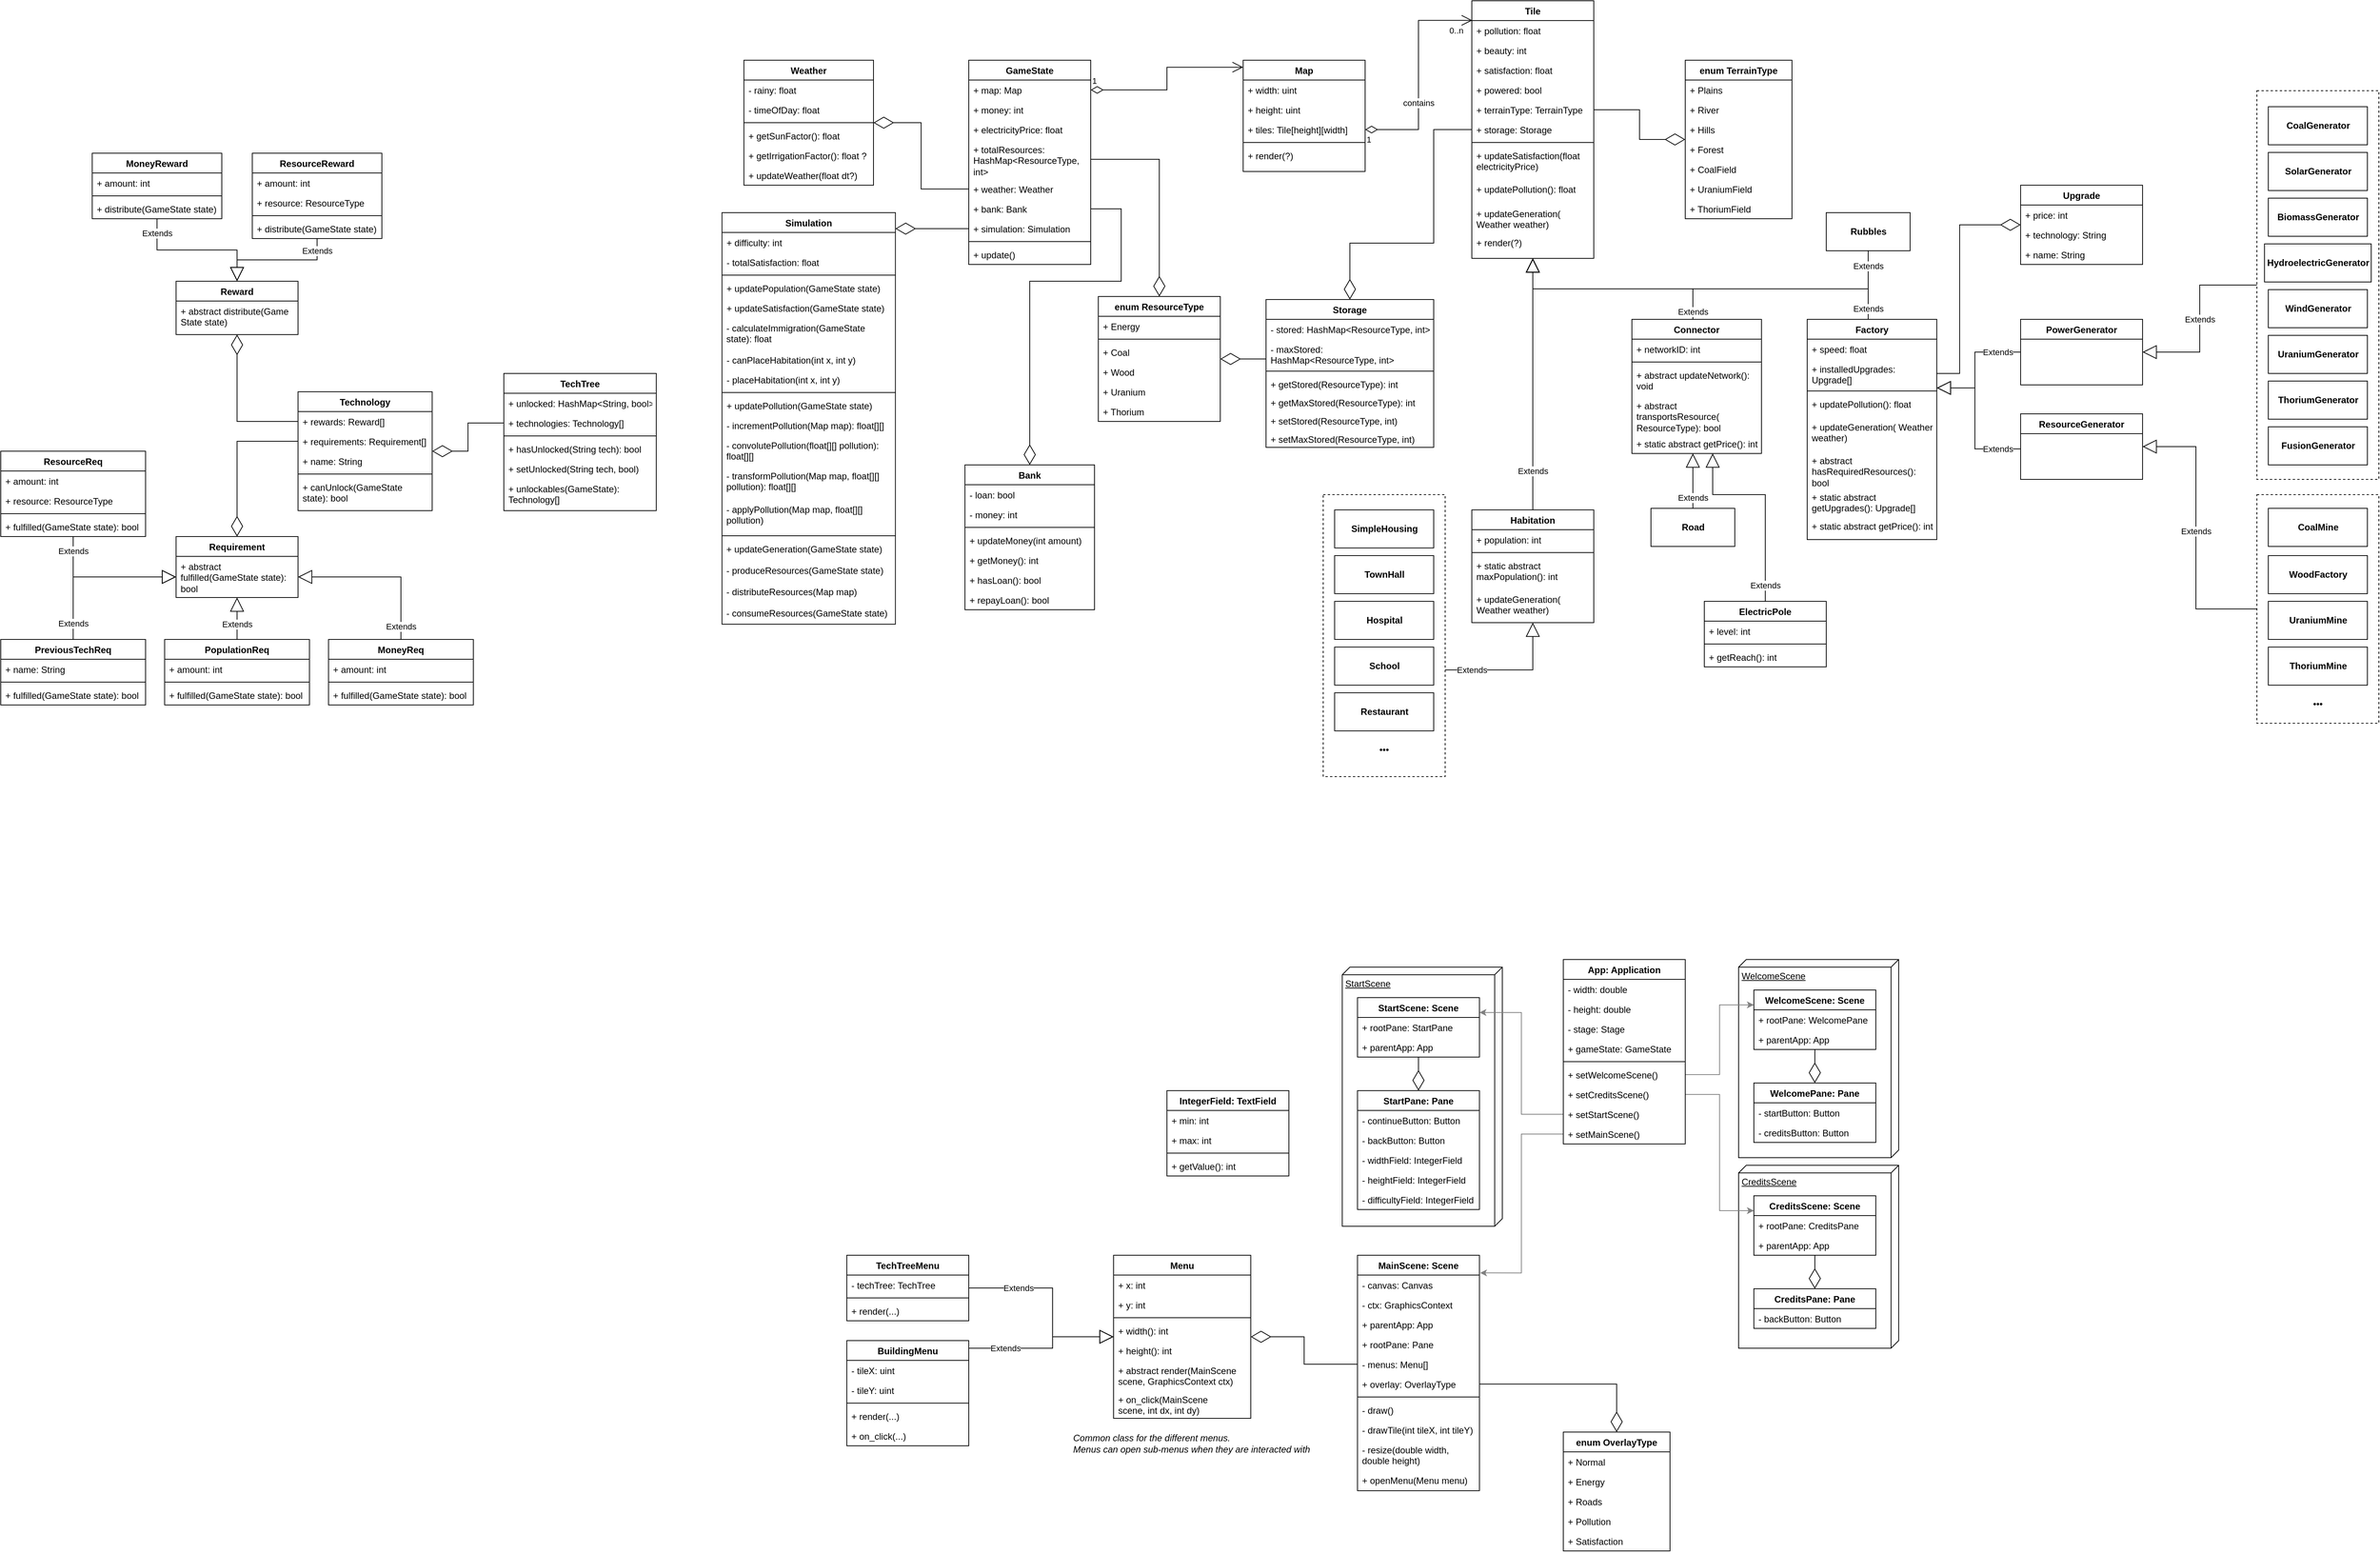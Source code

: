 <mxfile version="13.7.3" type="device"><diagram id="1Tc2qHg6RQ70-UuRrpaF" name="Page-1"><mxGraphModel dx="3731" dy="1226" grid="1" gridSize="10" guides="1" tooltips="1" connect="1" arrows="1" fold="1" page="1" pageScale="1" pageWidth="850" pageHeight="1100" math="0" shadow="0"><root><mxCell id="0"/><mxCell id="1" parent="0"/><mxCell id="oca9Sa1yXJcPk0tc5qrT-1" value="Tile" style="swimlane;fontStyle=1;align=center;verticalAlign=top;childLayout=stackLayout;horizontal=1;startSize=26;horizontalStack=0;resizeParent=1;resizeParentMax=0;resizeLast=0;collapsible=1;marginBottom=0;" parent="1" vertex="1"><mxGeometry x="360" y="12" width="160" height="338" as="geometry"/></mxCell><mxCell id="oca9Sa1yXJcPk0tc5qrT-2" value="+ pollution: float" style="text;strokeColor=none;fillColor=none;align=left;verticalAlign=top;spacingLeft=4;spacingRight=4;overflow=hidden;rotatable=0;points=[[0,0.5],[1,0.5]];portConstraint=eastwest;" parent="oca9Sa1yXJcPk0tc5qrT-1" vertex="1"><mxGeometry y="26" width="160" height="26" as="geometry"/></mxCell><mxCell id="oca9Sa1yXJcPk0tc5qrT-5" value="+ beauty: int" style="text;strokeColor=none;fillColor=none;align=left;verticalAlign=top;spacingLeft=4;spacingRight=4;overflow=hidden;rotatable=0;points=[[0,0.5],[1,0.5]];portConstraint=eastwest;" parent="oca9Sa1yXJcPk0tc5qrT-1" vertex="1"><mxGeometry y="52" width="160" height="26" as="geometry"/></mxCell><mxCell id="oca9Sa1yXJcPk0tc5qrT-23" value="+ satisfaction: float" style="text;strokeColor=none;fillColor=none;align=left;verticalAlign=top;spacingLeft=4;spacingRight=4;overflow=hidden;rotatable=0;points=[[0,0.5],[1,0.5]];portConstraint=eastwest;" parent="oca9Sa1yXJcPk0tc5qrT-1" vertex="1"><mxGeometry y="78" width="160" height="26" as="geometry"/></mxCell><mxCell id="wmtaSyujnthyfUhTe89h-1" value="+ powered: bool" style="text;strokeColor=none;fillColor=none;align=left;verticalAlign=top;spacingLeft=4;spacingRight=4;overflow=hidden;rotatable=0;points=[[0,0.5],[1,0.5]];portConstraint=eastwest;" parent="oca9Sa1yXJcPk0tc5qrT-1" vertex="1"><mxGeometry y="104" width="160" height="26" as="geometry"/></mxCell><mxCell id="oca9Sa1yXJcPk0tc5qrT-27" value="+ terrainType: TerrainType" style="text;strokeColor=none;fillColor=none;align=left;verticalAlign=top;spacingLeft=4;spacingRight=4;overflow=hidden;rotatable=0;points=[[0,0.5],[1,0.5]];portConstraint=eastwest;" parent="oca9Sa1yXJcPk0tc5qrT-1" vertex="1"><mxGeometry y="130" width="160" height="26" as="geometry"/></mxCell><mxCell id="ewz8w_JljY_Mc3T5_Evf-39" value="+ storage: Storage" style="text;strokeColor=none;fillColor=none;align=left;verticalAlign=top;spacingLeft=4;spacingRight=4;overflow=hidden;rotatable=0;points=[[0,0.5],[1,0.5]];portConstraint=eastwest;" parent="oca9Sa1yXJcPk0tc5qrT-1" vertex="1"><mxGeometry y="156" width="160" height="26" as="geometry"/></mxCell><mxCell id="oca9Sa1yXJcPk0tc5qrT-3" value="" style="line;strokeWidth=1;fillColor=none;align=left;verticalAlign=middle;spacingTop=-1;spacingLeft=3;spacingRight=3;rotatable=0;labelPosition=right;points=[];portConstraint=eastwest;" parent="oca9Sa1yXJcPk0tc5qrT-1" vertex="1"><mxGeometry y="182" width="160" height="8" as="geometry"/></mxCell><mxCell id="oca9Sa1yXJcPk0tc5qrT-4" value="+ updateSatisfaction(float electricityPrice)" style="text;strokeColor=none;fillColor=none;align=left;verticalAlign=top;spacingLeft=4;spacingRight=4;overflow=hidden;rotatable=0;points=[[0,0.5],[1,0.5]];portConstraint=eastwest;whiteSpace=wrap;" parent="oca9Sa1yXJcPk0tc5qrT-1" vertex="1"><mxGeometry y="190" width="160" height="44" as="geometry"/></mxCell><mxCell id="T_2jq5czEqKKuzjMXgtk-2" value="+ updatePollution(): float" style="text;strokeColor=none;fillColor=none;align=left;verticalAlign=top;spacingLeft=4;spacingRight=4;overflow=hidden;rotatable=0;points=[[0,0.5],[1,0.5]];portConstraint=eastwest;whiteSpace=wrap;" parent="oca9Sa1yXJcPk0tc5qrT-1" vertex="1"><mxGeometry y="234" width="160" height="32" as="geometry"/></mxCell><mxCell id="oca9Sa1yXJcPk0tc5qrT-25" value="+ updateGeneration( Weather weather)" style="text;strokeColor=none;fillColor=none;align=left;verticalAlign=top;spacingLeft=4;spacingRight=4;overflow=hidden;rotatable=0;points=[[0,0.5],[1,0.5]];portConstraint=eastwest;whiteSpace=wrap;" parent="oca9Sa1yXJcPk0tc5qrT-1" vertex="1"><mxGeometry y="266" width="160" height="38" as="geometry"/></mxCell><mxCell id="oca9Sa1yXJcPk0tc5qrT-38" value="+ render(?)" style="text;strokeColor=none;fillColor=none;align=left;verticalAlign=top;spacingLeft=4;spacingRight=4;overflow=hidden;rotatable=0;points=[[0,0.5],[1,0.5]];portConstraint=eastwest;whiteSpace=wrap;" parent="oca9Sa1yXJcPk0tc5qrT-1" vertex="1"><mxGeometry y="304" width="160" height="34" as="geometry"/></mxCell><mxCell id="wmtaSyujnthyfUhTe89h-41" value="ResourceReq" style="swimlane;fontStyle=1;align=center;verticalAlign=top;childLayout=stackLayout;horizontal=1;startSize=26;horizontalStack=0;resizeParent=1;resizeParentMax=0;resizeLast=0;collapsible=1;marginBottom=0;" parent="1" vertex="1"><mxGeometry x="-1570" y="603" width="190" height="112" as="geometry"/></mxCell><mxCell id="wmtaSyujnthyfUhTe89h-42" value="+ amount: int" style="text;strokeColor=none;fillColor=none;align=left;verticalAlign=top;spacingLeft=4;spacingRight=4;overflow=hidden;rotatable=0;points=[[0,0.5],[1,0.5]];portConstraint=eastwest;" parent="wmtaSyujnthyfUhTe89h-41" vertex="1"><mxGeometry y="26" width="190" height="26" as="geometry"/></mxCell><mxCell id="wmtaSyujnthyfUhTe89h-45" value="+ resource: ResourceType" style="text;strokeColor=none;fillColor=none;align=left;verticalAlign=top;spacingLeft=4;spacingRight=4;overflow=hidden;rotatable=0;points=[[0,0.5],[1,0.5]];portConstraint=eastwest;" parent="wmtaSyujnthyfUhTe89h-41" vertex="1"><mxGeometry y="52" width="190" height="26" as="geometry"/></mxCell><mxCell id="wmtaSyujnthyfUhTe89h-43" value="" style="line;strokeWidth=1;fillColor=none;align=left;verticalAlign=middle;spacingTop=-1;spacingLeft=3;spacingRight=3;rotatable=0;labelPosition=right;points=[];portConstraint=eastwest;" parent="wmtaSyujnthyfUhTe89h-41" vertex="1"><mxGeometry y="78" width="190" height="8" as="geometry"/></mxCell><mxCell id="wmtaSyujnthyfUhTe89h-44" value="+ fulfilled(GameState state): bool" style="text;strokeColor=none;fillColor=none;align=left;verticalAlign=top;spacingLeft=4;spacingRight=4;overflow=hidden;rotatable=0;points=[[0,0.5],[1,0.5]];portConstraint=eastwest;" parent="wmtaSyujnthyfUhTe89h-41" vertex="1"><mxGeometry y="86" width="190" height="26" as="geometry"/></mxCell><mxCell id="wmtaSyujnthyfUhTe89h-51" value="Reward" style="swimlane;fontStyle=1;align=center;verticalAlign=top;childLayout=stackLayout;horizontal=1;startSize=26;horizontalStack=0;resizeParent=1;resizeParentMax=0;resizeLast=0;collapsible=1;marginBottom=0;" parent="1" vertex="1"><mxGeometry x="-1340" y="380" width="160" height="70" as="geometry"/></mxCell><mxCell id="wmtaSyujnthyfUhTe89h-52" value="+ abstract distribute(Game State state)" style="text;strokeColor=none;fillColor=none;align=left;verticalAlign=top;spacingLeft=4;spacingRight=4;overflow=hidden;rotatable=0;points=[[0,0.5],[1,0.5]];portConstraint=eastwest;whiteSpace=wrap;" parent="wmtaSyujnthyfUhTe89h-51" vertex="1"><mxGeometry y="26" width="160" height="44" as="geometry"/></mxCell><mxCell id="wmtaSyujnthyfUhTe89h-57" value="ResourceReward" style="swimlane;fontStyle=1;align=center;verticalAlign=top;childLayout=stackLayout;horizontal=1;startSize=26;horizontalStack=0;resizeParent=1;resizeParentMax=0;resizeLast=0;collapsible=1;marginBottom=0;" parent="1" vertex="1"><mxGeometry x="-1240" y="212" width="170" height="112" as="geometry"/></mxCell><mxCell id="wmtaSyujnthyfUhTe89h-58" value="+ amount: int" style="text;strokeColor=none;fillColor=none;align=left;verticalAlign=top;spacingLeft=4;spacingRight=4;overflow=hidden;rotatable=0;points=[[0,0.5],[1,0.5]];portConstraint=eastwest;" parent="wmtaSyujnthyfUhTe89h-57" vertex="1"><mxGeometry y="26" width="170" height="26" as="geometry"/></mxCell><mxCell id="wmtaSyujnthyfUhTe89h-61" value="+ resource: ResourceType" style="text;strokeColor=none;fillColor=none;align=left;verticalAlign=top;spacingLeft=4;spacingRight=4;overflow=hidden;rotatable=0;points=[[0,0.5],[1,0.5]];portConstraint=eastwest;" parent="wmtaSyujnthyfUhTe89h-57" vertex="1"><mxGeometry y="52" width="170" height="26" as="geometry"/></mxCell><mxCell id="wmtaSyujnthyfUhTe89h-59" value="" style="line;strokeWidth=1;fillColor=none;align=left;verticalAlign=middle;spacingTop=-1;spacingLeft=3;spacingRight=3;rotatable=0;labelPosition=right;points=[];portConstraint=eastwest;" parent="wmtaSyujnthyfUhTe89h-57" vertex="1"><mxGeometry y="78" width="170" height="8" as="geometry"/></mxCell><mxCell id="wmtaSyujnthyfUhTe89h-60" value="+ distribute(GameState state)" style="text;strokeColor=none;fillColor=none;align=left;verticalAlign=top;spacingLeft=4;spacingRight=4;overflow=hidden;rotatable=0;points=[[0,0.5],[1,0.5]];portConstraint=eastwest;" parent="wmtaSyujnthyfUhTe89h-57" vertex="1"><mxGeometry y="86" width="170" height="26" as="geometry"/></mxCell><mxCell id="wmtaSyujnthyfUhTe89h-53" value="MoneyReward" style="swimlane;fontStyle=1;align=center;verticalAlign=top;childLayout=stackLayout;horizontal=1;startSize=26;horizontalStack=0;resizeParent=1;resizeParentMax=0;resizeLast=0;collapsible=1;marginBottom=0;" parent="1" vertex="1"><mxGeometry x="-1450" y="212" width="170" height="86" as="geometry"/></mxCell><mxCell id="wmtaSyujnthyfUhTe89h-54" value="+ amount: int" style="text;strokeColor=none;fillColor=none;align=left;verticalAlign=top;spacingLeft=4;spacingRight=4;overflow=hidden;rotatable=0;points=[[0,0.5],[1,0.5]];portConstraint=eastwest;" parent="wmtaSyujnthyfUhTe89h-53" vertex="1"><mxGeometry y="26" width="170" height="26" as="geometry"/></mxCell><mxCell id="wmtaSyujnthyfUhTe89h-55" value="" style="line;strokeWidth=1;fillColor=none;align=left;verticalAlign=middle;spacingTop=-1;spacingLeft=3;spacingRight=3;rotatable=0;labelPosition=right;points=[];portConstraint=eastwest;" parent="wmtaSyujnthyfUhTe89h-53" vertex="1"><mxGeometry y="52" width="170" height="8" as="geometry"/></mxCell><mxCell id="wmtaSyujnthyfUhTe89h-56" value="+ distribute(GameState state)" style="text;strokeColor=none;fillColor=none;align=left;verticalAlign=top;spacingLeft=4;spacingRight=4;overflow=hidden;rotatable=0;points=[[0,0.5],[1,0.5]];portConstraint=eastwest;" parent="wmtaSyujnthyfUhTe89h-53" vertex="1"><mxGeometry y="60" width="170" height="26" as="geometry"/></mxCell><mxCell id="wmtaSyujnthyfUhTe89h-2" value="TechTree" style="swimlane;fontStyle=1;align=center;verticalAlign=top;childLayout=stackLayout;horizontal=1;startSize=26;horizontalStack=0;resizeParent=1;resizeParentMax=0;resizeLast=0;collapsible=1;marginBottom=0;" parent="1" vertex="1"><mxGeometry x="-910" y="501" width="200" height="180" as="geometry"/></mxCell><mxCell id="wmtaSyujnthyfUhTe89h-3" value="+ unlocked: HashMap&lt;String, bool&gt;" style="text;strokeColor=none;fillColor=none;align=left;verticalAlign=top;spacingLeft=4;spacingRight=4;overflow=hidden;rotatable=0;points=[[0,0.5],[1,0.5]];portConstraint=eastwest;" parent="wmtaSyujnthyfUhTe89h-2" vertex="1"><mxGeometry y="26" width="200" height="26" as="geometry"/></mxCell><mxCell id="wmtaSyujnthyfUhTe89h-8" value="+ technologies: Technology[]" style="text;strokeColor=none;fillColor=none;align=left;verticalAlign=top;spacingLeft=4;spacingRight=4;overflow=hidden;rotatable=0;points=[[0,0.5],[1,0.5]];portConstraint=eastwest;" parent="wmtaSyujnthyfUhTe89h-2" vertex="1"><mxGeometry y="52" width="200" height="26" as="geometry"/></mxCell><mxCell id="wmtaSyujnthyfUhTe89h-4" value="" style="line;strokeWidth=1;fillColor=none;align=left;verticalAlign=middle;spacingTop=-1;spacingLeft=3;spacingRight=3;rotatable=0;labelPosition=right;points=[];portConstraint=eastwest;" parent="wmtaSyujnthyfUhTe89h-2" vertex="1"><mxGeometry y="78" width="200" height="8" as="geometry"/></mxCell><mxCell id="wmtaSyujnthyfUhTe89h-5" value="+ hasUnlocked(String tech): bool" style="text;strokeColor=none;fillColor=none;align=left;verticalAlign=top;spacingLeft=4;spacingRight=4;overflow=hidden;rotatable=0;points=[[0,0.5],[1,0.5]];portConstraint=eastwest;" parent="wmtaSyujnthyfUhTe89h-2" vertex="1"><mxGeometry y="86" width="200" height="26" as="geometry"/></mxCell><mxCell id="wmtaSyujnthyfUhTe89h-6" value="+ setUnlocked(String tech, bool)" style="text;strokeColor=none;fillColor=none;align=left;verticalAlign=top;spacingLeft=4;spacingRight=4;overflow=hidden;rotatable=0;points=[[0,0.5],[1,0.5]];portConstraint=eastwest;" parent="wmtaSyujnthyfUhTe89h-2" vertex="1"><mxGeometry y="112" width="200" height="26" as="geometry"/></mxCell><mxCell id="wmtaSyujnthyfUhTe89h-20" value="+ unlockables(GameState): Technology[]" style="text;strokeColor=none;fillColor=none;align=left;verticalAlign=top;spacingLeft=4;spacingRight=4;overflow=hidden;rotatable=0;points=[[0,0.5],[1,0.5]];portConstraint=eastwest;whiteSpace=wrap;" parent="wmtaSyujnthyfUhTe89h-2" vertex="1"><mxGeometry y="138" width="200" height="42" as="geometry"/></mxCell><mxCell id="ImNPX3SYI-u5hD6JPRb6-72" value="ResourceGenerator" style="swimlane;fontStyle=1;align=center;verticalAlign=top;childLayout=stackLayout;horizontal=1;startSize=26;horizontalStack=0;resizeParent=1;resizeParentMax=0;resizeLast=0;collapsible=1;marginBottom=0;glass=0;fillColor=#FFFFFF;" parent="1" vertex="1"><mxGeometry x="1080" y="554" width="160" height="86" as="geometry"/></mxCell><mxCell id="wmtaSyujnthyfUhTe89h-68" value="Upgrade" style="swimlane;fontStyle=1;align=center;verticalAlign=top;childLayout=stackLayout;horizontal=1;startSize=26;horizontalStack=0;resizeParent=1;resizeParentMax=0;resizeLast=0;collapsible=1;marginBottom=0;" parent="1" vertex="1"><mxGeometry x="1080" y="254" width="160" height="104" as="geometry"/></mxCell><mxCell id="wmtaSyujnthyfUhTe89h-69" value="+ price: int" style="text;strokeColor=none;fillColor=none;align=left;verticalAlign=top;spacingLeft=4;spacingRight=4;overflow=hidden;rotatable=0;points=[[0,0.5],[1,0.5]];portConstraint=eastwest;" parent="wmtaSyujnthyfUhTe89h-68" vertex="1"><mxGeometry y="26" width="160" height="26" as="geometry"/></mxCell><mxCell id="wmtaSyujnthyfUhTe89h-74" value="+ technology: String" style="text;strokeColor=none;fillColor=none;align=left;verticalAlign=top;spacingLeft=4;spacingRight=4;overflow=hidden;rotatable=0;points=[[0,0.5],[1,0.5]];portConstraint=eastwest;" parent="wmtaSyujnthyfUhTe89h-68" vertex="1"><mxGeometry y="52" width="160" height="26" as="geometry"/></mxCell><mxCell id="wmtaSyujnthyfUhTe89h-75" value="+ name: String" style="text;strokeColor=none;fillColor=none;align=left;verticalAlign=top;spacingLeft=4;spacingRight=4;overflow=hidden;rotatable=0;points=[[0,0.5],[1,0.5]];portConstraint=eastwest;" parent="wmtaSyujnthyfUhTe89h-68" vertex="1"><mxGeometry y="78" width="160" height="26" as="geometry"/></mxCell><mxCell id="2Fq6i3LF0tmvq_BsxNH--16" value="WelcomeScene" style="verticalAlign=top;align=left;spacingTop=8;spacingLeft=2;spacingRight=12;shape=cube;size=10;direction=south;fontStyle=4;html=1;" parent="1" vertex="1"><mxGeometry x="710" y="1270" width="210" height="260" as="geometry"/></mxCell><mxCell id="ImNPX3SYI-u5hD6JPRb6-58" value="" style="rounded=0;whiteSpace=wrap;html=1;fillColor=none;dashed=1;glass=0;" parent="1" vertex="1"><mxGeometry x="165" y="660" width="160" height="370" as="geometry"/></mxCell><mxCell id="oca9Sa1yXJcPk0tc5qrT-7" value="Map" style="swimlane;fontStyle=1;align=center;verticalAlign=top;childLayout=stackLayout;horizontal=1;startSize=26;horizontalStack=0;resizeParent=1;resizeParentMax=0;resizeLast=0;collapsible=1;marginBottom=0;" parent="1" vertex="1"><mxGeometry x="60" y="90" width="160" height="146" as="geometry"/></mxCell><mxCell id="oca9Sa1yXJcPk0tc5qrT-8" value="+ width: uint" style="text;strokeColor=none;fillColor=none;align=left;verticalAlign=top;spacingLeft=4;spacingRight=4;overflow=hidden;rotatable=0;points=[[0,0.5],[1,0.5]];portConstraint=eastwest;" parent="oca9Sa1yXJcPk0tc5qrT-7" vertex="1"><mxGeometry y="26" width="160" height="26" as="geometry"/></mxCell><mxCell id="oca9Sa1yXJcPk0tc5qrT-11" value="+ height: uint" style="text;strokeColor=none;fillColor=none;align=left;verticalAlign=top;spacingLeft=4;spacingRight=4;overflow=hidden;rotatable=0;points=[[0,0.5],[1,0.5]];portConstraint=eastwest;" parent="oca9Sa1yXJcPk0tc5qrT-7" vertex="1"><mxGeometry y="52" width="160" height="26" as="geometry"/></mxCell><mxCell id="oca9Sa1yXJcPk0tc5qrT-12" value="+ tiles: Tile[height][width]" style="text;strokeColor=none;fillColor=none;align=left;verticalAlign=top;spacingLeft=4;spacingRight=4;overflow=hidden;rotatable=0;points=[[0,0.5],[1,0.5]];portConstraint=eastwest;" parent="oca9Sa1yXJcPk0tc5qrT-7" vertex="1"><mxGeometry y="78" width="160" height="26" as="geometry"/></mxCell><mxCell id="oca9Sa1yXJcPk0tc5qrT-9" value="" style="line;strokeWidth=1;fillColor=none;align=left;verticalAlign=middle;spacingTop=-1;spacingLeft=3;spacingRight=3;rotatable=0;labelPosition=right;points=[];portConstraint=eastwest;" parent="oca9Sa1yXJcPk0tc5qrT-7" vertex="1"><mxGeometry y="104" width="160" height="8" as="geometry"/></mxCell><mxCell id="sB-Ijaji83JrXFCjCvON-19" value="+ render(?)" style="text;strokeColor=none;fillColor=none;align=left;verticalAlign=top;spacingLeft=4;spacingRight=4;overflow=hidden;rotatable=0;points=[[0,0.5],[1,0.5]];portConstraint=eastwest;whiteSpace=wrap;" parent="oca9Sa1yXJcPk0tc5qrT-7" vertex="1"><mxGeometry y="112" width="160" height="34" as="geometry"/></mxCell><mxCell id="oca9Sa1yXJcPk0tc5qrT-16" value="contains" style="endArrow=open;html=1;endSize=12;startArrow=diamondThin;startSize=14;startFill=0;edgeStyle=orthogonalEdgeStyle;rounded=0;exitX=1;exitY=0.5;exitDx=0;exitDy=0;entryX=0.004;entryY=0.076;entryDx=0;entryDy=0;entryPerimeter=0;" parent="1" source="oca9Sa1yXJcPk0tc5qrT-12" target="oca9Sa1yXJcPk0tc5qrT-1" edge="1"><mxGeometry x="-0.256" relative="1" as="geometry"><mxPoint x="90" y="270" as="sourcePoint"/><mxPoint x="250" y="270" as="targetPoint"/><mxPoint as="offset"/></mxGeometry></mxCell><mxCell id="oca9Sa1yXJcPk0tc5qrT-17" value="1" style="edgeLabel;resizable=0;html=1;align=left;verticalAlign=top;" parent="oca9Sa1yXJcPk0tc5qrT-16" connectable="0" vertex="1"><mxGeometry x="-1" relative="1" as="geometry"/></mxCell><mxCell id="oca9Sa1yXJcPk0tc5qrT-18" value="0..n" style="edgeLabel;resizable=0;html=1;align=right;verticalAlign=top;" parent="oca9Sa1yXJcPk0tc5qrT-16" connectable="0" vertex="1"><mxGeometry x="1" relative="1" as="geometry"><mxPoint x="-11" as="offset"/></mxGeometry></mxCell><mxCell id="oca9Sa1yXJcPk0tc5qrT-19" value="Habitation" style="swimlane;fontStyle=1;align=center;verticalAlign=top;childLayout=stackLayout;horizontal=1;startSize=26;horizontalStack=0;resizeParent=1;resizeParentMax=0;resizeLast=0;collapsible=1;marginBottom=0;" parent="1" vertex="1"><mxGeometry x="360" y="680" width="160" height="148" as="geometry"/></mxCell><mxCell id="oca9Sa1yXJcPk0tc5qrT-20" value="+ population: int" style="text;strokeColor=none;fillColor=none;align=left;verticalAlign=top;spacingLeft=4;spacingRight=4;overflow=hidden;rotatable=0;points=[[0,0.5],[1,0.5]];portConstraint=eastwest;" parent="oca9Sa1yXJcPk0tc5qrT-19" vertex="1"><mxGeometry y="26" width="160" height="26" as="geometry"/></mxCell><mxCell id="oca9Sa1yXJcPk0tc5qrT-21" value="" style="line;strokeWidth=1;fillColor=none;align=left;verticalAlign=middle;spacingTop=-1;spacingLeft=3;spacingRight=3;rotatable=0;labelPosition=right;points=[];portConstraint=eastwest;" parent="oca9Sa1yXJcPk0tc5qrT-19" vertex="1"><mxGeometry y="52" width="160" height="8" as="geometry"/></mxCell><mxCell id="ewz8w_JljY_Mc3T5_Evf-2" value="+ static abstract maxPopulation(): int" style="text;strokeColor=none;fillColor=none;align=left;verticalAlign=top;spacingLeft=4;spacingRight=4;overflow=hidden;rotatable=0;points=[[0,0.5],[1,0.5]];portConstraint=eastwest;whiteSpace=wrap;" parent="oca9Sa1yXJcPk0tc5qrT-19" vertex="1"><mxGeometry y="60" width="160" height="44" as="geometry"/></mxCell><mxCell id="sB-Ijaji83JrXFCjCvON-15" value="+ updateGeneration( Weather weather)" style="text;strokeColor=none;fillColor=none;align=left;verticalAlign=top;spacingLeft=4;spacingRight=4;overflow=hidden;rotatable=0;points=[[0,0.5],[1,0.5]];portConstraint=eastwest;whiteSpace=wrap;" parent="oca9Sa1yXJcPk0tc5qrT-19" vertex="1"><mxGeometry y="104" width="160" height="44" as="geometry"/></mxCell><mxCell id="oca9Sa1yXJcPk0tc5qrT-26" value="Extends" style="endArrow=block;endSize=16;endFill=0;html=1;rounded=0;edgeStyle=orthogonalEdgeStyle;exitX=0.5;exitY=0;exitDx=0;exitDy=0;" parent="1" source="oca9Sa1yXJcPk0tc5qrT-19" target="oca9Sa1yXJcPk0tc5qrT-1" edge="1"><mxGeometry x="-0.688" width="160" relative="1" as="geometry"><mxPoint x="610" y="140" as="sourcePoint"/><mxPoint x="460" y="290" as="targetPoint"/><mxPoint as="offset"/></mxGeometry></mxCell><mxCell id="oca9Sa1yXJcPk0tc5qrT-29" value="" style="endArrow=diamondThin;endFill=0;endSize=24;html=1;rounded=0;edgeStyle=orthogonalEdgeStyle;exitX=1;exitY=0.5;exitDx=0;exitDy=0;" parent="1" source="oca9Sa1yXJcPk0tc5qrT-27" target="oca9Sa1yXJcPk0tc5qrT-30" edge="1"><mxGeometry width="160" relative="1" as="geometry"><mxPoint x="570" y="200" as="sourcePoint"/><mxPoint x="625" y="90" as="targetPoint"/></mxGeometry></mxCell><mxCell id="oca9Sa1yXJcPk0tc5qrT-30" value="enum TerrainType" style="swimlane;fontStyle=1;childLayout=stackLayout;horizontal=1;startSize=26;fillColor=none;horizontalStack=0;resizeParent=1;resizeParentMax=0;resizeLast=0;collapsible=1;marginBottom=0;" parent="1" vertex="1"><mxGeometry x="640" y="90" width="140" height="208" as="geometry"/></mxCell><mxCell id="oca9Sa1yXJcPk0tc5qrT-31" value="+ Plains" style="text;strokeColor=none;fillColor=none;align=left;verticalAlign=top;spacingLeft=4;spacingRight=4;overflow=hidden;rotatable=0;points=[[0,0.5],[1,0.5]];portConstraint=eastwest;" parent="oca9Sa1yXJcPk0tc5qrT-30" vertex="1"><mxGeometry y="26" width="140" height="26" as="geometry"/></mxCell><mxCell id="oca9Sa1yXJcPk0tc5qrT-32" value="+ River" style="text;strokeColor=none;fillColor=none;align=left;verticalAlign=top;spacingLeft=4;spacingRight=4;overflow=hidden;rotatable=0;points=[[0,0.5],[1,0.5]];portConstraint=eastwest;" parent="oca9Sa1yXJcPk0tc5qrT-30" vertex="1"><mxGeometry y="52" width="140" height="26" as="geometry"/></mxCell><mxCell id="oca9Sa1yXJcPk0tc5qrT-33" value="+ Hills" style="text;strokeColor=none;fillColor=none;align=left;verticalAlign=top;spacingLeft=4;spacingRight=4;overflow=hidden;rotatable=0;points=[[0,0.5],[1,0.5]];portConstraint=eastwest;" parent="oca9Sa1yXJcPk0tc5qrT-30" vertex="1"><mxGeometry y="78" width="140" height="26" as="geometry"/></mxCell><mxCell id="ewz8w_JljY_Mc3T5_Evf-47" value="+ Forest" style="text;strokeColor=none;fillColor=none;align=left;verticalAlign=top;spacingLeft=4;spacingRight=4;overflow=hidden;rotatable=0;points=[[0,0.5],[1,0.5]];portConstraint=eastwest;" parent="oca9Sa1yXJcPk0tc5qrT-30" vertex="1"><mxGeometry y="104" width="140" height="26" as="geometry"/></mxCell><mxCell id="oca9Sa1yXJcPk0tc5qrT-34" value="+ CoalField" style="text;strokeColor=none;fillColor=none;align=left;verticalAlign=top;spacingLeft=4;spacingRight=4;overflow=hidden;rotatable=0;points=[[0,0.5],[1,0.5]];portConstraint=eastwest;" parent="oca9Sa1yXJcPk0tc5qrT-30" vertex="1"><mxGeometry y="130" width="140" height="26" as="geometry"/></mxCell><mxCell id="ewz8w_JljY_Mc3T5_Evf-45" value="+ UraniumField" style="text;strokeColor=none;fillColor=none;align=left;verticalAlign=top;spacingLeft=4;spacingRight=4;overflow=hidden;rotatable=0;points=[[0,0.5],[1,0.5]];portConstraint=eastwest;" parent="oca9Sa1yXJcPk0tc5qrT-30" vertex="1"><mxGeometry y="156" width="140" height="26" as="geometry"/></mxCell><mxCell id="ewz8w_JljY_Mc3T5_Evf-46" value="+ ThoriumField" style="text;strokeColor=none;fillColor=none;align=left;verticalAlign=top;spacingLeft=4;spacingRight=4;overflow=hidden;rotatable=0;points=[[0,0.5],[1,0.5]];portConstraint=eastwest;" parent="oca9Sa1yXJcPk0tc5qrT-30" vertex="1"><mxGeometry y="182" width="140" height="26" as="geometry"/></mxCell><mxCell id="ewz8w_JljY_Mc3T5_Evf-3" value="GameState" style="swimlane;fontStyle=1;align=center;verticalAlign=top;childLayout=stackLayout;horizontal=1;startSize=26;horizontalStack=0;resizeParent=1;resizeParentMax=0;resizeLast=0;collapsible=1;marginBottom=0;" parent="1" vertex="1"><mxGeometry x="-300" y="90" width="160" height="268" as="geometry"/></mxCell><mxCell id="ewz8w_JljY_Mc3T5_Evf-4" value="+ map: Map" style="text;strokeColor=none;fillColor=none;align=left;verticalAlign=top;spacingLeft=4;spacingRight=4;overflow=hidden;rotatable=0;points=[[0,0.5],[1,0.5]];portConstraint=eastwest;" parent="ewz8w_JljY_Mc3T5_Evf-3" vertex="1"><mxGeometry y="26" width="160" height="26" as="geometry"/></mxCell><mxCell id="ewz8w_JljY_Mc3T5_Evf-7" value="+ money: int" style="text;strokeColor=none;fillColor=none;align=left;verticalAlign=top;spacingLeft=4;spacingRight=4;overflow=hidden;rotatable=0;points=[[0,0.5],[1,0.5]];portConstraint=eastwest;" parent="ewz8w_JljY_Mc3T5_Evf-3" vertex="1"><mxGeometry y="52" width="160" height="26" as="geometry"/></mxCell><mxCell id="sB-Ijaji83JrXFCjCvON-18" value="+ electricityPrice: float" style="text;strokeColor=none;fillColor=none;align=left;verticalAlign=top;spacingLeft=4;spacingRight=4;overflow=hidden;rotatable=0;points=[[0,0.5],[1,0.5]];portConstraint=eastwest;" parent="ewz8w_JljY_Mc3T5_Evf-3" vertex="1"><mxGeometry y="78" width="160" height="26" as="geometry"/></mxCell><mxCell id="ewz8w_JljY_Mc3T5_Evf-8" value="+ totalResources: HashMap&lt;ResourceType, int&gt;" style="text;strokeColor=none;fillColor=none;align=left;verticalAlign=top;spacingLeft=4;spacingRight=4;overflow=hidden;rotatable=0;points=[[0,0.5],[1,0.5]];portConstraint=eastwest;whiteSpace=wrap;" parent="ewz8w_JljY_Mc3T5_Evf-3" vertex="1"><mxGeometry y="104" width="160" height="52" as="geometry"/></mxCell><mxCell id="ImNPX3SYI-u5hD6JPRb6-31" value="+ weather: Weather" style="text;strokeColor=none;fillColor=none;align=left;verticalAlign=top;spacingLeft=4;spacingRight=4;overflow=hidden;rotatable=0;points=[[0,0.5],[1,0.5]];portConstraint=eastwest;" parent="ewz8w_JljY_Mc3T5_Evf-3" vertex="1"><mxGeometry y="156" width="160" height="26" as="geometry"/></mxCell><mxCell id="KfKRqsOeSduoRor5wNYe-26" value="+ bank: Bank" style="text;strokeColor=none;fillColor=none;align=left;verticalAlign=top;spacingLeft=4;spacingRight=4;overflow=hidden;rotatable=0;points=[[0,0.5],[1,0.5]];portConstraint=eastwest;" vertex="1" parent="ewz8w_JljY_Mc3T5_Evf-3"><mxGeometry y="182" width="160" height="26" as="geometry"/></mxCell><mxCell id="KfKRqsOeSduoRor5wNYe-27" value="+ simulation: Simulation" style="text;strokeColor=none;fillColor=none;align=left;verticalAlign=top;spacingLeft=4;spacingRight=4;overflow=hidden;rotatable=0;points=[[0,0.5],[1,0.5]];portConstraint=eastwest;" vertex="1" parent="ewz8w_JljY_Mc3T5_Evf-3"><mxGeometry y="208" width="160" height="26" as="geometry"/></mxCell><mxCell id="ewz8w_JljY_Mc3T5_Evf-5" value="" style="line;strokeWidth=1;fillColor=none;align=left;verticalAlign=middle;spacingTop=-1;spacingLeft=3;spacingRight=3;rotatable=0;labelPosition=right;points=[];portConstraint=eastwest;" parent="ewz8w_JljY_Mc3T5_Evf-3" vertex="1"><mxGeometry y="234" width="160" height="8" as="geometry"/></mxCell><mxCell id="ewz8w_JljY_Mc3T5_Evf-6" value="+ update()" style="text;strokeColor=none;fillColor=none;align=left;verticalAlign=top;spacingLeft=4;spacingRight=4;overflow=hidden;rotatable=0;points=[[0,0.5],[1,0.5]];portConstraint=eastwest;" parent="ewz8w_JljY_Mc3T5_Evf-3" vertex="1"><mxGeometry y="242" width="160" height="26" as="geometry"/></mxCell><mxCell id="ewz8w_JljY_Mc3T5_Evf-15" value="1" style="endArrow=open;html=1;endSize=12;startArrow=diamondThin;startSize=14;startFill=0;edgeStyle=orthogonalEdgeStyle;align=left;verticalAlign=bottom;rounded=0;exitX=1;exitY=0.5;exitDx=0;exitDy=0;entryX=0;entryY=0.063;entryDx=0;entryDy=0;entryPerimeter=0;" parent="1" source="ewz8w_JljY_Mc3T5_Evf-4" target="oca9Sa1yXJcPk0tc5qrT-7" edge="1"><mxGeometry x="-1" y="3" relative="1" as="geometry"><mxPoint x="-150" y="370" as="sourcePoint"/><mxPoint x="10" y="370" as="targetPoint"/></mxGeometry></mxCell><mxCell id="ewz8w_JljY_Mc3T5_Evf-16" value="enum ResourceType" style="swimlane;fontStyle=1;align=center;verticalAlign=top;childLayout=stackLayout;horizontal=1;startSize=26;horizontalStack=0;resizeParent=1;resizeParentMax=0;resizeLast=0;collapsible=1;marginBottom=0;" parent="1" vertex="1"><mxGeometry x="-130" y="400" width="160" height="164" as="geometry"/></mxCell><mxCell id="sB-Ijaji83JrXFCjCvON-26" value="+ Energy" style="text;strokeColor=none;fillColor=none;align=left;verticalAlign=top;spacingLeft=4;spacingRight=4;overflow=hidden;rotatable=0;points=[[0,0.5],[1,0.5]];portConstraint=eastwest;" parent="ewz8w_JljY_Mc3T5_Evf-16" vertex="1"><mxGeometry y="26" width="160" height="26" as="geometry"/></mxCell><mxCell id="sB-Ijaji83JrXFCjCvON-27" value="" style="line;strokeWidth=1;fillColor=none;align=left;verticalAlign=middle;spacingTop=-1;spacingLeft=3;spacingRight=3;rotatable=0;labelPosition=right;points=[];portConstraint=eastwest;" parent="ewz8w_JljY_Mc3T5_Evf-16" vertex="1"><mxGeometry y="52" width="160" height="8" as="geometry"/></mxCell><mxCell id="ewz8w_JljY_Mc3T5_Evf-22" value="+ Coal" style="text;strokeColor=none;fillColor=none;align=left;verticalAlign=top;spacingLeft=4;spacingRight=4;overflow=hidden;rotatable=0;points=[[0,0.5],[1,0.5]];portConstraint=eastwest;" parent="ewz8w_JljY_Mc3T5_Evf-16" vertex="1"><mxGeometry y="60" width="160" height="26" as="geometry"/></mxCell><mxCell id="ewz8w_JljY_Mc3T5_Evf-21" value="+ Wood" style="text;strokeColor=none;fillColor=none;align=left;verticalAlign=top;spacingLeft=4;spacingRight=4;overflow=hidden;rotatable=0;points=[[0,0.5],[1,0.5]];portConstraint=eastwest;" parent="ewz8w_JljY_Mc3T5_Evf-16" vertex="1"><mxGeometry y="86" width="160" height="26" as="geometry"/></mxCell><mxCell id="ewz8w_JljY_Mc3T5_Evf-20" value="+ Uranium" style="text;strokeColor=none;fillColor=none;align=left;verticalAlign=top;spacingLeft=4;spacingRight=4;overflow=hidden;rotatable=0;points=[[0,0.5],[1,0.5]];portConstraint=eastwest;" parent="ewz8w_JljY_Mc3T5_Evf-16" vertex="1"><mxGeometry y="112" width="160" height="26" as="geometry"/></mxCell><mxCell id="ewz8w_JljY_Mc3T5_Evf-17" value="+ Thorium" style="text;strokeColor=none;fillColor=none;align=left;verticalAlign=top;spacingLeft=4;spacingRight=4;overflow=hidden;rotatable=0;points=[[0,0.5],[1,0.5]];portConstraint=eastwest;" parent="ewz8w_JljY_Mc3T5_Evf-16" vertex="1"><mxGeometry y="138" width="160" height="26" as="geometry"/></mxCell><mxCell id="ewz8w_JljY_Mc3T5_Evf-26" value="" style="endArrow=diamondThin;endFill=0;endSize=24;html=1;rounded=0;edgeStyle=orthogonalEdgeStyle;exitX=1;exitY=0.5;exitDx=0;exitDy=0;entryX=0.5;entryY=0;entryDx=0;entryDy=0;" parent="1" source="ewz8w_JljY_Mc3T5_Evf-8" target="ewz8w_JljY_Mc3T5_Evf-16" edge="1"><mxGeometry width="160" relative="1" as="geometry"><mxPoint x="-100" y="359.3" as="sourcePoint"/><mxPoint x="17.76" y="254.0" as="targetPoint"/></mxGeometry></mxCell><mxCell id="ewz8w_JljY_Mc3T5_Evf-31" value="Storage" style="swimlane;fontStyle=1;align=center;verticalAlign=top;childLayout=stackLayout;horizontal=1;startSize=26;horizontalStack=0;resizeParent=1;resizeParentMax=0;resizeLast=0;collapsible=1;marginBottom=0;" parent="1" vertex="1"><mxGeometry x="90" y="404" width="220" height="194" as="geometry"/></mxCell><mxCell id="ewz8w_JljY_Mc3T5_Evf-43" value="- stored: HashMap&lt;ResourceType, int&gt;" style="text;strokeColor=none;fillColor=none;align=left;verticalAlign=top;spacingLeft=4;spacingRight=4;overflow=hidden;rotatable=0;points=[[0,0.5],[1,0.5]];portConstraint=eastwest;" parent="ewz8w_JljY_Mc3T5_Evf-31" vertex="1"><mxGeometry y="26" width="220" height="26" as="geometry"/></mxCell><mxCell id="ewz8w_JljY_Mc3T5_Evf-44" value="- maxStored: HashMap&lt;ResourceType, int&gt;" style="text;strokeColor=none;fillColor=none;align=left;verticalAlign=top;spacingLeft=4;spacingRight=4;overflow=hidden;rotatable=0;points=[[0,0.5],[1,0.5]];portConstraint=eastwest;whiteSpace=wrap;" parent="ewz8w_JljY_Mc3T5_Evf-31" vertex="1"><mxGeometry y="52" width="220" height="38" as="geometry"/></mxCell><mxCell id="ewz8w_JljY_Mc3T5_Evf-42" value="" style="line;strokeWidth=1;fillColor=none;align=left;verticalAlign=middle;spacingTop=-1;spacingLeft=3;spacingRight=3;rotatable=0;labelPosition=right;points=[];portConstraint=eastwest;" parent="ewz8w_JljY_Mc3T5_Evf-31" vertex="1"><mxGeometry y="90" width="220" height="8" as="geometry"/></mxCell><mxCell id="ewz8w_JljY_Mc3T5_Evf-34" value="+ getStored(ResourceType): int" style="text;strokeColor=none;fillColor=none;align=left;verticalAlign=top;spacingLeft=4;spacingRight=4;overflow=hidden;rotatable=0;points=[[0,0.5],[1,0.5]];portConstraint=eastwest;whiteSpace=wrap;" parent="ewz8w_JljY_Mc3T5_Evf-31" vertex="1"><mxGeometry y="98" width="220" height="24" as="geometry"/></mxCell><mxCell id="ewz8w_JljY_Mc3T5_Evf-32" value="+ getMaxStored(ResourceType): int" style="text;strokeColor=none;fillColor=none;align=left;verticalAlign=top;spacingLeft=4;spacingRight=4;overflow=hidden;rotatable=0;points=[[0,0.5],[1,0.5]];portConstraint=eastwest;whiteSpace=wrap;" parent="ewz8w_JljY_Mc3T5_Evf-31" vertex="1"><mxGeometry y="122" width="220" height="24" as="geometry"/></mxCell><mxCell id="ewz8w_JljY_Mc3T5_Evf-36" value="+ setStored(ResourceType, int)" style="text;strokeColor=none;fillColor=none;align=left;verticalAlign=top;spacingLeft=4;spacingRight=4;overflow=hidden;rotatable=0;points=[[0,0.5],[1,0.5]];portConstraint=eastwest;whiteSpace=wrap;" parent="ewz8w_JljY_Mc3T5_Evf-31" vertex="1"><mxGeometry y="146" width="220" height="24" as="geometry"/></mxCell><mxCell id="ewz8w_JljY_Mc3T5_Evf-38" value="+ setMaxStored(ResourceType, int)" style="text;strokeColor=none;fillColor=none;align=left;verticalAlign=top;spacingLeft=4;spacingRight=4;overflow=hidden;rotatable=0;points=[[0,0.5],[1,0.5]];portConstraint=eastwest;whiteSpace=wrap;" parent="ewz8w_JljY_Mc3T5_Evf-31" vertex="1"><mxGeometry y="170" width="220" height="24" as="geometry"/></mxCell><mxCell id="ewz8w_JljY_Mc3T5_Evf-37" value="" style="endArrow=diamondThin;endFill=0;endSize=24;html=1;rounded=0;edgeStyle=orthogonalEdgeStyle;" parent="1" source="ewz8w_JljY_Mc3T5_Evf-44" target="ewz8w_JljY_Mc3T5_Evf-16" edge="1"><mxGeometry width="160" relative="1" as="geometry"><mxPoint x="-130" y="204" as="sourcePoint"/><mxPoint x="-40" y="410" as="targetPoint"/><Array as="points"><mxPoint x="80" y="482"/><mxPoint x="80" y="482"/></Array></mxGeometry></mxCell><mxCell id="ewz8w_JljY_Mc3T5_Evf-40" value="" style="endArrow=diamondThin;endFill=0;endSize=24;html=1;rounded=0;edgeStyle=orthogonalEdgeStyle;exitX=0;exitY=0.5;exitDx=0;exitDy=0;entryX=0.5;entryY=0;entryDx=0;entryDy=0;" parent="1" source="ewz8w_JljY_Mc3T5_Evf-39" target="ewz8w_JljY_Mc3T5_Evf-31" edge="1"><mxGeometry width="160" relative="1" as="geometry"><mxPoint x="530" y="217" as="sourcePoint"/><mxPoint x="280" y="380" as="targetPoint"/><Array as="points"><mxPoint x="310" y="181"/><mxPoint x="310" y="330"/><mxPoint x="200" y="330"/></Array></mxGeometry></mxCell><mxCell id="ewz8w_JljY_Mc3T5_Evf-48" value="Connector" style="swimlane;fontStyle=1;align=center;verticalAlign=top;childLayout=stackLayout;horizontal=1;startSize=26;horizontalStack=0;resizeParent=1;resizeParentMax=0;resizeLast=0;collapsible=1;marginBottom=0;" parent="1" vertex="1"><mxGeometry x="570" y="430" width="170" height="176" as="geometry"/></mxCell><mxCell id="ewz8w_JljY_Mc3T5_Evf-52" value="+ networkID: int" style="text;strokeColor=none;fillColor=none;align=left;verticalAlign=top;spacingLeft=4;spacingRight=4;overflow=hidden;rotatable=0;points=[[0,0.5],[1,0.5]];portConstraint=eastwest;" parent="ewz8w_JljY_Mc3T5_Evf-48" vertex="1"><mxGeometry y="26" width="170" height="26" as="geometry"/></mxCell><mxCell id="ewz8w_JljY_Mc3T5_Evf-54" value="" style="line;strokeWidth=1;fillColor=none;align=left;verticalAlign=middle;spacingTop=-1;spacingLeft=3;spacingRight=3;rotatable=0;labelPosition=right;points=[];portConstraint=eastwest;" parent="ewz8w_JljY_Mc3T5_Evf-48" vertex="1"><mxGeometry y="52" width="170" height="8" as="geometry"/></mxCell><mxCell id="ewz8w_JljY_Mc3T5_Evf-55" value="+ abstract updateNetwork(): void" style="text;strokeColor=none;fillColor=none;align=left;verticalAlign=top;spacingLeft=4;spacingRight=4;overflow=hidden;rotatable=0;points=[[0,0.5],[1,0.5]];portConstraint=eastwest;whiteSpace=wrap;" parent="ewz8w_JljY_Mc3T5_Evf-48" vertex="1"><mxGeometry y="60" width="170" height="40" as="geometry"/></mxCell><mxCell id="ewz8w_JljY_Mc3T5_Evf-67" value="+ abstract transportsResource( ResourceType): bool" style="text;strokeColor=none;fillColor=none;align=left;verticalAlign=top;spacingLeft=4;spacingRight=4;overflow=hidden;rotatable=0;points=[[0,0.5],[1,0.5]];portConstraint=eastwest;whiteSpace=wrap;" parent="ewz8w_JljY_Mc3T5_Evf-48" vertex="1"><mxGeometry y="100" width="170" height="50" as="geometry"/></mxCell><mxCell id="wmtaSyujnthyfUhTe89h-73" value="+ static abstract getPrice(): int" style="text;strokeColor=none;fillColor=none;align=left;verticalAlign=top;spacingLeft=4;spacingRight=4;overflow=hidden;rotatable=0;points=[[0,0.5],[1,0.5]];portConstraint=eastwest;whiteSpace=wrap;" parent="ewz8w_JljY_Mc3T5_Evf-48" vertex="1"><mxGeometry y="150" width="170" height="26" as="geometry"/></mxCell><mxCell id="ewz8w_JljY_Mc3T5_Evf-53" value="Extends" style="endArrow=block;endSize=16;endFill=0;html=1;rounded=0;edgeStyle=orthogonalEdgeStyle;" parent="1" source="ewz8w_JljY_Mc3T5_Evf-48" target="oca9Sa1yXJcPk0tc5qrT-1" edge="1"><mxGeometry x="-0.927" width="160" relative="1" as="geometry"><mxPoint x="450" y="440" as="sourcePoint"/><mxPoint x="450" y="376.0" as="targetPoint"/><mxPoint as="offset"/><Array as="points"><mxPoint x="650" y="390"/><mxPoint x="440" y="390"/></Array></mxGeometry></mxCell><mxCell id="ewz8w_JljY_Mc3T5_Evf-56" value="&lt;b&gt;Road&lt;/b&gt;" style="html=1;" parent="1" vertex="1"><mxGeometry x="595" y="678" width="110" height="50" as="geometry"/></mxCell><mxCell id="ewz8w_JljY_Mc3T5_Evf-65" value="Extends" style="endArrow=block;endSize=16;endFill=0;html=1;rounded=0;edgeStyle=orthogonalEdgeStyle;" parent="1" source="ewz8w_JljY_Mc3T5_Evf-56" target="ewz8w_JljY_Mc3T5_Evf-48" edge="1"><mxGeometry x="-0.612" width="160" relative="1" as="geometry"><mxPoint x="520" y="680" as="sourcePoint"/><mxPoint x="680" y="590" as="targetPoint"/><Array as="points"><mxPoint x="650" y="630"/><mxPoint x="650" y="630"/></Array><mxPoint as="offset"/></mxGeometry></mxCell><mxCell id="ewz8w_JljY_Mc3T5_Evf-66" value="Extends" style="endArrow=block;endSize=16;endFill=0;html=1;rounded=0;edgeStyle=orthogonalEdgeStyle;exitX=0.5;exitY=0;exitDx=0;exitDy=0;" parent="1" source="ewz8w_JljY_Mc3T5_Evf-58" target="ewz8w_JljY_Mc3T5_Evf-48" edge="1"><mxGeometry x="-0.842" width="160" relative="1" as="geometry"><mxPoint x="635" y="608" as="sourcePoint"/><mxPoint x="650" y="530" as="targetPoint"/><mxPoint as="offset"/><Array as="points"><mxPoint x="745" y="660"/><mxPoint x="676" y="660"/></Array></mxGeometry></mxCell><mxCell id="ImNPX3SYI-u5hD6JPRb6-6" value="Factory" style="swimlane;fontStyle=1;align=center;verticalAlign=top;childLayout=stackLayout;horizontal=1;startSize=26;horizontalStack=0;resizeParent=1;resizeParentMax=0;resizeLast=0;collapsible=1;marginBottom=0;" parent="1" vertex="1"><mxGeometry x="800" y="430" width="170" height="289" as="geometry"/></mxCell><mxCell id="ImNPX3SYI-u5hD6JPRb6-7" value="+ speed: float" style="text;strokeColor=none;fillColor=none;align=left;verticalAlign=top;spacingLeft=4;spacingRight=4;overflow=hidden;rotatable=0;points=[[0,0.5],[1,0.5]];portConstraint=eastwest;" parent="ImNPX3SYI-u5hD6JPRb6-6" vertex="1"><mxGeometry y="26" width="170" height="26" as="geometry"/></mxCell><mxCell id="wmtaSyujnthyfUhTe89h-76" value="+ installedUpgrades: Upgrade[]" style="text;strokeColor=none;fillColor=none;align=left;verticalAlign=top;spacingLeft=4;spacingRight=4;overflow=hidden;rotatable=0;points=[[0,0.5],[1,0.5]];portConstraint=eastwest;whiteSpace=wrap;" parent="ImNPX3SYI-u5hD6JPRb6-6" vertex="1"><mxGeometry y="52" width="170" height="38" as="geometry"/></mxCell><mxCell id="ImNPX3SYI-u5hD6JPRb6-8" value="" style="line;strokeWidth=1;fillColor=none;align=left;verticalAlign=middle;spacingTop=-1;spacingLeft=3;spacingRight=3;rotatable=0;labelPosition=right;points=[];portConstraint=eastwest;" parent="ImNPX3SYI-u5hD6JPRb6-6" vertex="1"><mxGeometry y="90" width="170" height="8" as="geometry"/></mxCell><mxCell id="ImNPX3SYI-u5hD6JPRb6-9" value="+ updatePollution(): float" style="text;strokeColor=none;fillColor=none;align=left;verticalAlign=top;spacingLeft=4;spacingRight=4;overflow=hidden;rotatable=0;points=[[0,0.5],[1,0.5]];portConstraint=eastwest;whiteSpace=wrap;" parent="ImNPX3SYI-u5hD6JPRb6-6" vertex="1"><mxGeometry y="98" width="170" height="30" as="geometry"/></mxCell><mxCell id="ImNPX3SYI-u5hD6JPRb6-10" value="+ updateGeneration( Weather weather)" style="text;strokeColor=none;fillColor=none;align=left;verticalAlign=top;spacingLeft=4;spacingRight=4;overflow=hidden;rotatable=0;points=[[0,0.5],[1,0.5]];portConstraint=eastwest;whiteSpace=wrap;" parent="ImNPX3SYI-u5hD6JPRb6-6" vertex="1"><mxGeometry y="128" width="170" height="44" as="geometry"/></mxCell><mxCell id="ImNPX3SYI-u5hD6JPRb6-61" value="+ abstract hasRequiredResources(): bool" style="text;strokeColor=none;fillColor=none;align=left;verticalAlign=top;spacingLeft=4;spacingRight=4;overflow=hidden;rotatable=0;points=[[0,0.5],[1,0.5]];portConstraint=eastwest;whiteSpace=wrap;" parent="ImNPX3SYI-u5hD6JPRb6-6" vertex="1"><mxGeometry y="172" width="170" height="48" as="geometry"/></mxCell><mxCell id="wmtaSyujnthyfUhTe89h-66" value="+ static abstract getUpgrades(): Upgrade[]" style="text;strokeColor=none;fillColor=none;align=left;verticalAlign=top;spacingLeft=4;spacingRight=4;overflow=hidden;rotatable=0;points=[[0,0.5],[1,0.5]];portConstraint=eastwest;whiteSpace=wrap;" parent="ImNPX3SYI-u5hD6JPRb6-6" vertex="1"><mxGeometry y="220" width="170" height="38" as="geometry"/></mxCell><mxCell id="wmtaSyujnthyfUhTe89h-72" value="+ static abstract getPrice(): int" style="text;strokeColor=none;fillColor=none;align=left;verticalAlign=top;spacingLeft=4;spacingRight=4;overflow=hidden;rotatable=0;points=[[0,0.5],[1,0.5]];portConstraint=eastwest;whiteSpace=wrap;" parent="ImNPX3SYI-u5hD6JPRb6-6" vertex="1"><mxGeometry y="258" width="170" height="31" as="geometry"/></mxCell><mxCell id="ImNPX3SYI-u5hD6JPRb6-11" value="Extends" style="endArrow=block;endSize=16;endFill=0;html=1;rounded=0;edgeStyle=orthogonalEdgeStyle;exitX=0.5;exitY=0;exitDx=0;exitDy=0;" parent="1" source="ImNPX3SYI-u5hD6JPRb6-6" target="oca9Sa1yXJcPk0tc5qrT-1" edge="1"><mxGeometry x="-0.927" width="160" relative="1" as="geometry"><mxPoint x="660" y="440" as="sourcePoint"/><mxPoint x="449.84" y="360.714" as="targetPoint"/><mxPoint as="offset"/><Array as="points"><mxPoint x="880" y="390"/><mxPoint x="440" y="390"/></Array></mxGeometry></mxCell><mxCell id="ImNPX3SYI-u5hD6JPRb6-32" value="" style="endArrow=diamondThin;endFill=0;endSize=24;html=1;rounded=0;edgeStyle=orthogonalEdgeStyle;exitX=0;exitY=0.5;exitDx=0;exitDy=0;" parent="1" source="ImNPX3SYI-u5hD6JPRb6-31" target="ImNPX3SYI-u5hD6JPRb6-24" edge="1"><mxGeometry width="160" relative="1" as="geometry"><mxPoint x="-130" y="204.0" as="sourcePoint"/><mxPoint x="-40" y="410" as="targetPoint"/></mxGeometry></mxCell><mxCell id="ImNPX3SYI-u5hD6JPRb6-40" value="" style="group" parent="1" vertex="1" connectable="0"><mxGeometry x="1390" y="140" width="160" height="500" as="geometry"/></mxCell><mxCell id="ImNPX3SYI-u5hD6JPRb6-39" value="" style="rounded=0;whiteSpace=wrap;html=1;fillColor=none;dashed=1;glass=0;" parent="ImNPX3SYI-u5hD6JPRb6-40" vertex="1"><mxGeometry y="-10" width="160" height="510" as="geometry"/></mxCell><mxCell id="ImNPX3SYI-u5hD6JPRb6-16" value="&lt;b&gt;CoalGenerator&lt;/b&gt;" style="html=1;" parent="ImNPX3SYI-u5hD6JPRb6-40" vertex="1"><mxGeometry x="15" y="11" width="130" height="50" as="geometry"/></mxCell><mxCell id="ImNPX3SYI-u5hD6JPRb6-17" value="&lt;b&gt;SolarGenerator&lt;/b&gt;" style="html=1;" parent="ImNPX3SYI-u5hD6JPRb6-40" vertex="1"><mxGeometry x="15" y="71" width="130" height="50" as="geometry"/></mxCell><mxCell id="ImNPX3SYI-u5hD6JPRb6-18" value="&lt;b&gt;BiomassGenerator&lt;/b&gt;" style="html=1;" parent="ImNPX3SYI-u5hD6JPRb6-40" vertex="1"><mxGeometry x="15" y="131" width="130" height="50" as="geometry"/></mxCell><mxCell id="ImNPX3SYI-u5hD6JPRb6-33" value="&lt;b&gt;HydroelectricGenerator&lt;/b&gt;" style="html=1;" parent="ImNPX3SYI-u5hD6JPRb6-40" vertex="1"><mxGeometry x="10" y="191" width="140" height="50" as="geometry"/></mxCell><mxCell id="ImNPX3SYI-u5hD6JPRb6-34" value="&lt;b&gt;WindGenerator&lt;/b&gt;" style="html=1;" parent="ImNPX3SYI-u5hD6JPRb6-40" vertex="1"><mxGeometry x="15" y="251" width="130" height="50" as="geometry"/></mxCell><mxCell id="ImNPX3SYI-u5hD6JPRb6-35" value="&lt;b&gt;UraniumGenerator&lt;/b&gt;" style="html=1;" parent="ImNPX3SYI-u5hD6JPRb6-40" vertex="1"><mxGeometry x="15" y="311" width="130" height="50" as="geometry"/></mxCell><mxCell id="ImNPX3SYI-u5hD6JPRb6-36" value="&lt;b&gt;ThoriumGenerator&lt;/b&gt;" style="html=1;" parent="ImNPX3SYI-u5hD6JPRb6-40" vertex="1"><mxGeometry x="15" y="371" width="130" height="50" as="geometry"/></mxCell><mxCell id="ImNPX3SYI-u5hD6JPRb6-37" value="&lt;b&gt;FusionGenerator&lt;/b&gt;" style="html=1;" parent="ImNPX3SYI-u5hD6JPRb6-40" vertex="1"><mxGeometry x="15" y="431" width="130" height="50" as="geometry"/></mxCell><mxCell id="ImNPX3SYI-u5hD6JPRb6-41" value="Extends" style="endArrow=block;endSize=16;endFill=0;html=1;rounded=0;edgeStyle=orthogonalEdgeStyle;" parent="1" source="ImNPX3SYI-u5hD6JPRb6-39" target="ImNPX3SYI-u5hD6JPRb6-67" edge="1"><mxGeometry x="0.006" width="160" relative="1" as="geometry"><mxPoint x="890" y="440" as="sourcePoint"/><mxPoint x="450" y="360.0" as="targetPoint"/><mxPoint as="offset"/></mxGeometry></mxCell><mxCell id="ImNPX3SYI-u5hD6JPRb6-42" value="&lt;b&gt;SimpleHousing&lt;/b&gt;" style="html=1;" parent="1" vertex="1"><mxGeometry x="180" y="680" width="130" height="50" as="geometry"/></mxCell><mxCell id="ImNPX3SYI-u5hD6JPRb6-43" value="&lt;b&gt;TownHall&lt;/b&gt;" style="html=1;" parent="1" vertex="1"><mxGeometry x="180" y="740" width="130" height="50" as="geometry"/></mxCell><mxCell id="ImNPX3SYI-u5hD6JPRb6-44" value="&lt;b&gt;Hospital&lt;/b&gt;" style="html=1;" parent="1" vertex="1"><mxGeometry x="180" y="800" width="130" height="50" as="geometry"/></mxCell><mxCell id="ImNPX3SYI-u5hD6JPRb6-56" value="•••" style="text;html=1;strokeColor=none;fillColor=none;align=center;verticalAlign=middle;whiteSpace=wrap;rounded=0;glass=0;dashed=1;" parent="1" vertex="1"><mxGeometry x="215" y="980" width="60" height="30" as="geometry"/></mxCell><mxCell id="ImNPX3SYI-u5hD6JPRb6-57" value="Extends" style="endArrow=block;endSize=16;endFill=0;html=1;rounded=0;edgeStyle=orthogonalEdgeStyle;" parent="1" source="ImNPX3SYI-u5hD6JPRb6-58" target="oca9Sa1yXJcPk0tc5qrT-19" edge="1"><mxGeometry x="-0.612" width="160" relative="1" as="geometry"><mxPoint x="325" y="850.034" as="sourcePoint"/><mxPoint x="658.88" y="590.55" as="targetPoint"/><Array as="points"><mxPoint x="440" y="890"/></Array><mxPoint as="offset"/></mxGeometry></mxCell><mxCell id="ImNPX3SYI-u5hD6JPRb6-59" value="&lt;b&gt;School&lt;/b&gt;" style="html=1;" parent="1" vertex="1"><mxGeometry x="180" y="860" width="130" height="50" as="geometry"/></mxCell><mxCell id="ImNPX3SYI-u5hD6JPRb6-60" value="&lt;b&gt;Restaurant&lt;/b&gt;" style="html=1;" parent="1" vertex="1"><mxGeometry x="180" y="920" width="130" height="50" as="geometry"/></mxCell><mxCell id="ImNPX3SYI-u5hD6JPRb6-62" value="" style="rounded=0;whiteSpace=wrap;html=1;fillColor=none;dashed=1;glass=0;" parent="1" vertex="1"><mxGeometry x="1390" y="660" width="160" height="300" as="geometry"/></mxCell><mxCell id="ImNPX3SYI-u5hD6JPRb6-63" value="&lt;b&gt;CoalMine&lt;/b&gt;" style="html=1;" parent="1" vertex="1"><mxGeometry x="1405" y="678" width="130" height="50" as="geometry"/></mxCell><mxCell id="ImNPX3SYI-u5hD6JPRb6-64" value="&lt;b&gt;WoodFactory&lt;/b&gt;" style="html=1;" parent="1" vertex="1"><mxGeometry x="1405" y="740" width="130" height="50" as="geometry"/></mxCell><mxCell id="ImNPX3SYI-u5hD6JPRb6-65" value="&lt;b&gt;UraniumMine&lt;/b&gt;" style="html=1;" parent="1" vertex="1"><mxGeometry x="1405" y="800" width="130" height="50" as="geometry"/></mxCell><mxCell id="ImNPX3SYI-u5hD6JPRb6-66" value="&lt;b&gt;ThoriumMine&lt;/b&gt;" style="html=1;" parent="1" vertex="1"><mxGeometry x="1405" y="860" width="130" height="50" as="geometry"/></mxCell><mxCell id="ImNPX3SYI-u5hD6JPRb6-67" value="PowerGenerator" style="swimlane;fontStyle=1;align=center;verticalAlign=top;childLayout=stackLayout;horizontal=1;startSize=26;horizontalStack=0;resizeParent=1;resizeParentMax=0;resizeLast=0;collapsible=1;marginBottom=0;glass=0;fillColor=#FFFFFF;" parent="1" vertex="1"><mxGeometry x="1080" y="430" width="160" height="86" as="geometry"/></mxCell><mxCell id="ImNPX3SYI-u5hD6JPRb6-73" value="Extends" style="endArrow=block;endSize=16;endFill=0;html=1;rounded=0;edgeStyle=orthogonalEdgeStyle;" parent="1" source="ImNPX3SYI-u5hD6JPRb6-62" target="ImNPX3SYI-u5hD6JPRb6-72" edge="1"><mxGeometry x="0.006" width="160" relative="1" as="geometry"><mxPoint x="1380" y="680.0" as="sourcePoint"/><mxPoint x="1230" y="768" as="targetPoint"/><mxPoint as="offset"/><Array as="points"><mxPoint x="1310" y="810"/><mxPoint x="1310" y="597"/></Array></mxGeometry></mxCell><mxCell id="ImNPX3SYI-u5hD6JPRb6-74" value="Extends" style="endArrow=block;endSize=16;endFill=0;html=1;rounded=0;edgeStyle=orthogonalEdgeStyle;" parent="1" source="ImNPX3SYI-u5hD6JPRb6-67" target="ImNPX3SYI-u5hD6JPRb6-6" edge="1"><mxGeometry x="-0.618" width="160" relative="1" as="geometry"><mxPoint x="1180" y="572.0" as="sourcePoint"/><mxPoint x="980" y="430" as="targetPoint"/><mxPoint as="offset"/><Array as="points"><mxPoint x="1020" y="473"/><mxPoint x="1020" y="520"/></Array></mxGeometry></mxCell><mxCell id="ImNPX3SYI-u5hD6JPRb6-75" value="Extends" style="endArrow=block;endSize=16;endFill=0;html=1;rounded=0;edgeStyle=orthogonalEdgeStyle;" parent="1" source="ImNPX3SYI-u5hD6JPRb6-72" target="ImNPX3SYI-u5hD6JPRb6-6" edge="1"><mxGeometry x="-0.684" width="160" relative="1" as="geometry"><mxPoint x="1420" y="415.0" as="sourcePoint"/><mxPoint x="980" y="480" as="targetPoint"/><mxPoint as="offset"/><Array as="points"><mxPoint x="1020" y="600"/><mxPoint x="1020" y="520"/></Array></mxGeometry></mxCell><mxCell id="ImNPX3SYI-u5hD6JPRb6-76" value="•••" style="text;html=1;strokeColor=none;fillColor=none;align=center;verticalAlign=middle;whiteSpace=wrap;rounded=0;glass=0;dashed=1;" parent="1" vertex="1"><mxGeometry x="1440" y="920" width="60" height="30" as="geometry"/></mxCell><mxCell id="sB-Ijaji83JrXFCjCvON-1" value="&lt;b&gt;Rubbles&lt;/b&gt;" style="html=1;" parent="1" vertex="1"><mxGeometry x="825" y="290" width="110" height="50" as="geometry"/></mxCell><mxCell id="sB-Ijaji83JrXFCjCvON-2" value="Extends" style="endArrow=block;endSize=16;endFill=0;html=1;rounded=0;edgeStyle=orthogonalEdgeStyle;" parent="1" source="sB-Ijaji83JrXFCjCvON-1" target="oca9Sa1yXJcPk0tc5qrT-1" edge="1"><mxGeometry x="-0.927" width="160" relative="1" as="geometry"><mxPoint x="890" y="440" as="sourcePoint"/><mxPoint x="450.029" y="360" as="targetPoint"/><mxPoint as="offset"/><Array as="points"><mxPoint x="880" y="390"/><mxPoint x="440" y="390"/></Array></mxGeometry></mxCell><mxCell id="ewz8w_JljY_Mc3T5_Evf-58" value="ElectricPole" style="swimlane;fontStyle=1;align=center;verticalAlign=top;childLayout=stackLayout;horizontal=1;startSize=26;horizontalStack=0;resizeParent=1;resizeParentMax=0;resizeLast=0;collapsible=1;marginBottom=0;" parent="1" vertex="1"><mxGeometry x="665" y="800" width="160" height="86" as="geometry"/></mxCell><mxCell id="ewz8w_JljY_Mc3T5_Evf-64" value="+ level: int" style="text;strokeColor=none;fillColor=none;align=left;verticalAlign=top;spacingLeft=4;spacingRight=4;overflow=hidden;rotatable=0;points=[[0,0.5],[1,0.5]];portConstraint=eastwest;" parent="ewz8w_JljY_Mc3T5_Evf-58" vertex="1"><mxGeometry y="26" width="160" height="26" as="geometry"/></mxCell><mxCell id="ewz8w_JljY_Mc3T5_Evf-63" value="" style="line;strokeWidth=1;fillColor=none;align=left;verticalAlign=middle;spacingTop=-1;spacingLeft=3;spacingRight=3;rotatable=0;labelPosition=right;points=[];portConstraint=eastwest;" parent="ewz8w_JljY_Mc3T5_Evf-58" vertex="1"><mxGeometry y="52" width="160" height="8" as="geometry"/></mxCell><mxCell id="ewz8w_JljY_Mc3T5_Evf-62" value="+ getReach(): int" style="text;strokeColor=none;fillColor=none;align=left;verticalAlign=top;spacingLeft=4;spacingRight=4;overflow=hidden;rotatable=0;points=[[0,0.5],[1,0.5]];portConstraint=eastwest;" parent="ewz8w_JljY_Mc3T5_Evf-58" vertex="1"><mxGeometry y="60" width="160" height="26" as="geometry"/></mxCell><mxCell id="ImNPX3SYI-u5hD6JPRb6-24" value="Weather" style="swimlane;fontStyle=1;childLayout=stackLayout;horizontal=1;startSize=26;fillColor=none;horizontalStack=0;resizeParent=1;resizeParentMax=0;resizeLast=0;collapsible=1;marginBottom=0;" parent="1" vertex="1"><mxGeometry x="-595" y="90" width="170" height="164" as="geometry"/></mxCell><mxCell id="ImNPX3SYI-u5hD6JPRb6-25" value="- rainy: float" style="text;strokeColor=none;fillColor=none;align=left;verticalAlign=top;spacingLeft=4;spacingRight=4;overflow=hidden;rotatable=0;points=[[0,0.5],[1,0.5]];portConstraint=eastwest;" parent="ImNPX3SYI-u5hD6JPRb6-24" vertex="1"><mxGeometry y="26" width="170" height="26" as="geometry"/></mxCell><mxCell id="ImNPX3SYI-u5hD6JPRb6-26" value="- timeOfDay: float" style="text;strokeColor=none;fillColor=none;align=left;verticalAlign=top;spacingLeft=4;spacingRight=4;overflow=hidden;rotatable=0;points=[[0,0.5],[1,0.5]];portConstraint=eastwest;" parent="ImNPX3SYI-u5hD6JPRb6-24" vertex="1"><mxGeometry y="52" width="170" height="26" as="geometry"/></mxCell><mxCell id="ImNPX3SYI-u5hD6JPRb6-28" value="" style="line;strokeWidth=1;fillColor=none;align=left;verticalAlign=middle;spacingTop=-1;spacingLeft=3;spacingRight=3;rotatable=0;labelPosition=right;points=[];portConstraint=eastwest;" parent="ImNPX3SYI-u5hD6JPRb6-24" vertex="1"><mxGeometry y="78" width="170" height="8" as="geometry"/></mxCell><mxCell id="ImNPX3SYI-u5hD6JPRb6-29" value="+ getSunFactor(): float" style="text;strokeColor=none;fillColor=none;align=left;verticalAlign=top;spacingLeft=4;spacingRight=4;overflow=hidden;rotatable=0;points=[[0,0.5],[1,0.5]];portConstraint=eastwest;" parent="ImNPX3SYI-u5hD6JPRb6-24" vertex="1"><mxGeometry y="86" width="170" height="26" as="geometry"/></mxCell><mxCell id="ImNPX3SYI-u5hD6JPRb6-30" value="+ getIrrigationFactor(): float ?" style="text;strokeColor=none;fillColor=none;align=left;verticalAlign=top;spacingLeft=4;spacingRight=4;overflow=hidden;rotatable=0;points=[[0,0.5],[1,0.5]];portConstraint=eastwest;" parent="ImNPX3SYI-u5hD6JPRb6-24" vertex="1"><mxGeometry y="112" width="170" height="26" as="geometry"/></mxCell><mxCell id="ImNPX3SYI-u5hD6JPRb6-77" value="+ updateWeather(float dt?)" style="text;strokeColor=none;fillColor=none;align=left;verticalAlign=top;spacingLeft=4;spacingRight=4;overflow=hidden;rotatable=0;points=[[0,0.5],[1,0.5]];portConstraint=eastwest;" parent="ImNPX3SYI-u5hD6JPRb6-24" vertex="1"><mxGeometry y="138" width="170" height="26" as="geometry"/></mxCell><mxCell id="sB-Ijaji83JrXFCjCvON-12" value="" style="endArrow=diamondThin;endFill=0;endSize=24;html=1;rounded=0;edgeStyle=orthogonalEdgeStyle;" parent="1" source="KfKRqsOeSduoRor5wNYe-27" target="sB-Ijaji83JrXFCjCvON-5" edge="1"><mxGeometry width="160" relative="1" as="geometry"><mxPoint x="-290" y="420" as="sourcePoint"/><mxPoint x="-415" y="182" as="targetPoint"/><Array as="points"><mxPoint x="-360" y="311"/><mxPoint x="-360" y="311"/></Array></mxGeometry></mxCell><mxCell id="sB-Ijaji83JrXFCjCvON-5" value="Simulation" style="swimlane;fontStyle=1;align=center;verticalAlign=top;childLayout=stackLayout;horizontal=1;startSize=26;horizontalStack=0;resizeParent=1;resizeParentMax=0;resizeLast=0;collapsible=1;marginBottom=0;strokeColor=#000000;fillColor=#FFFFFF;" parent="1" vertex="1"><mxGeometry x="-623.75" y="290" width="227.5" height="540" as="geometry"/></mxCell><mxCell id="sB-Ijaji83JrXFCjCvON-6" value="+ difficulty: int" style="text;strokeColor=none;fillColor=none;align=left;verticalAlign=top;spacingLeft=4;spacingRight=4;overflow=hidden;rotatable=0;points=[[0,0.5],[1,0.5]];portConstraint=eastwest;" parent="sB-Ijaji83JrXFCjCvON-5" vertex="1"><mxGeometry y="26" width="227.5" height="26" as="geometry"/></mxCell><mxCell id="sB-Ijaji83JrXFCjCvON-13" value="- totalSatisfaction: float" style="text;strokeColor=none;fillColor=none;align=left;verticalAlign=top;spacingLeft=4;spacingRight=4;overflow=hidden;rotatable=0;points=[[0,0.5],[1,0.5]];portConstraint=eastwest;" parent="sB-Ijaji83JrXFCjCvON-5" vertex="1"><mxGeometry y="52" width="227.5" height="26" as="geometry"/></mxCell><mxCell id="sB-Ijaji83JrXFCjCvON-7" value="" style="line;strokeWidth=1;fillColor=none;align=left;verticalAlign=middle;spacingTop=-1;spacingLeft=3;spacingRight=3;rotatable=0;labelPosition=right;points=[];portConstraint=eastwest;" parent="sB-Ijaji83JrXFCjCvON-5" vertex="1"><mxGeometry y="78" width="227.5" height="8" as="geometry"/></mxCell><mxCell id="sB-Ijaji83JrXFCjCvON-11" value="+ updatePopulation(GameState state)" style="text;strokeColor=none;fillColor=none;align=left;verticalAlign=top;spacingLeft=4;spacingRight=4;overflow=hidden;rotatable=0;points=[[0,0.5],[1,0.5]];portConstraint=eastwest;" parent="sB-Ijaji83JrXFCjCvON-5" vertex="1"><mxGeometry y="86" width="227.5" height="26" as="geometry"/></mxCell><mxCell id="sB-Ijaji83JrXFCjCvON-25" value="+ updateSatisfaction(GameState state)" style="text;strokeColor=none;fillColor=none;align=left;verticalAlign=top;spacingLeft=4;spacingRight=4;overflow=hidden;rotatable=0;points=[[0,0.5],[1,0.5]];portConstraint=eastwest;" parent="sB-Ijaji83JrXFCjCvON-5" vertex="1"><mxGeometry y="112" width="227.5" height="26" as="geometry"/></mxCell><mxCell id="sB-Ijaji83JrXFCjCvON-10" value="- calculateImmigration(GameState state): float" style="text;strokeColor=none;fillColor=none;align=left;verticalAlign=top;spacingLeft=4;spacingRight=4;overflow=hidden;rotatable=0;points=[[0,0.5],[1,0.5]];portConstraint=eastwest;whiteSpace=wrap;" parent="sB-Ijaji83JrXFCjCvON-5" vertex="1"><mxGeometry y="138" width="227.5" height="42" as="geometry"/></mxCell><mxCell id="sB-Ijaji83JrXFCjCvON-9" value="- canPlaceHabitation(int x, int y)" style="text;strokeColor=none;fillColor=none;align=left;verticalAlign=top;spacingLeft=4;spacingRight=4;overflow=hidden;rotatable=0;points=[[0,0.5],[1,0.5]];portConstraint=eastwest;" parent="sB-Ijaji83JrXFCjCvON-5" vertex="1"><mxGeometry y="180" width="227.5" height="26" as="geometry"/></mxCell><mxCell id="sB-Ijaji83JrXFCjCvON-8" value="- placeHabitation(int x, int y)" style="text;strokeColor=none;fillColor=none;align=left;verticalAlign=top;spacingLeft=4;spacingRight=4;overflow=hidden;rotatable=0;points=[[0,0.5],[1,0.5]];portConstraint=eastwest;" parent="sB-Ijaji83JrXFCjCvON-5" vertex="1"><mxGeometry y="206" width="227.5" height="26" as="geometry"/></mxCell><mxCell id="sB-Ijaji83JrXFCjCvON-17" value="" style="line;strokeWidth=1;fillColor=none;align=left;verticalAlign=middle;spacingTop=-1;spacingLeft=3;spacingRight=3;rotatable=0;labelPosition=right;points=[];portConstraint=eastwest;" parent="sB-Ijaji83JrXFCjCvON-5" vertex="1"><mxGeometry y="232" width="227.5" height="8" as="geometry"/></mxCell><mxCell id="sB-Ijaji83JrXFCjCvON-16" value="+ updatePollution(GameState state)" style="text;strokeColor=none;fillColor=none;align=left;verticalAlign=top;spacingLeft=4;spacingRight=4;overflow=hidden;rotatable=0;points=[[0,0.5],[1,0.5]];portConstraint=eastwest;" parent="sB-Ijaji83JrXFCjCvON-5" vertex="1"><mxGeometry y="240" width="227.5" height="26" as="geometry"/></mxCell><mxCell id="sB-Ijaji83JrXFCjCvON-21" value="- incrementPollution(Map map): float[][]" style="text;strokeColor=none;fillColor=none;align=left;verticalAlign=top;spacingLeft=4;spacingRight=4;overflow=hidden;rotatable=0;points=[[0,0.5],[1,0.5]];portConstraint=eastwest;" parent="sB-Ijaji83JrXFCjCvON-5" vertex="1"><mxGeometry y="266" width="227.5" height="26" as="geometry"/></mxCell><mxCell id="sB-Ijaji83JrXFCjCvON-22" value="- convolutePollution(float[][] pollution): float[][]" style="text;strokeColor=none;fillColor=none;align=left;verticalAlign=top;spacingLeft=4;spacingRight=4;overflow=hidden;rotatable=0;points=[[0,0.5],[1,0.5]];portConstraint=eastwest;whiteSpace=wrap;" parent="sB-Ijaji83JrXFCjCvON-5" vertex="1"><mxGeometry y="292" width="227.5" height="40" as="geometry"/></mxCell><mxCell id="sB-Ijaji83JrXFCjCvON-23" value="- transformPollution(Map map, float[][] pollution): float[][]" style="text;strokeColor=none;fillColor=none;align=left;verticalAlign=top;spacingLeft=4;spacingRight=4;overflow=hidden;rotatable=0;points=[[0,0.5],[1,0.5]];portConstraint=eastwest;whiteSpace=wrap;" parent="sB-Ijaji83JrXFCjCvON-5" vertex="1"><mxGeometry y="332" width="227.5" height="44" as="geometry"/></mxCell><mxCell id="sB-Ijaji83JrXFCjCvON-24" value="- applyPollution(Map map, float[][] pollution)" style="text;strokeColor=none;fillColor=none;align=left;verticalAlign=top;spacingLeft=4;spacingRight=4;overflow=hidden;rotatable=0;points=[[0,0.5],[1,0.5]];portConstraint=eastwest;whiteSpace=wrap;" parent="sB-Ijaji83JrXFCjCvON-5" vertex="1"><mxGeometry y="376" width="227.5" height="44" as="geometry"/></mxCell><mxCell id="sB-Ijaji83JrXFCjCvON-20" value="" style="line;strokeWidth=1;fillColor=none;align=left;verticalAlign=middle;spacingTop=-1;spacingLeft=3;spacingRight=3;rotatable=0;labelPosition=right;points=[];portConstraint=eastwest;" parent="sB-Ijaji83JrXFCjCvON-5" vertex="1"><mxGeometry y="420" width="227.5" height="8" as="geometry"/></mxCell><mxCell id="sB-Ijaji83JrXFCjCvON-4" value="+ updateGeneration(GameState state)" style="text;strokeColor=none;fillColor=none;align=left;verticalAlign=top;spacingLeft=4;spacingRight=4;overflow=hidden;rotatable=0;points=[[0,0.5],[1,0.5]];portConstraint=eastwest;whiteSpace=wrap;" parent="sB-Ijaji83JrXFCjCvON-5" vertex="1"><mxGeometry y="428" width="227.5" height="28" as="geometry"/></mxCell><mxCell id="sB-Ijaji83JrXFCjCvON-28" value="- produceResources(GameState state)" style="text;strokeColor=none;fillColor=none;align=left;verticalAlign=top;spacingLeft=4;spacingRight=4;overflow=hidden;rotatable=0;points=[[0,0.5],[1,0.5]];portConstraint=eastwest;whiteSpace=wrap;" parent="sB-Ijaji83JrXFCjCvON-5" vertex="1"><mxGeometry y="456" width="227.5" height="28" as="geometry"/></mxCell><mxCell id="sB-Ijaji83JrXFCjCvON-30" value="- distributeResources(Map map)" style="text;strokeColor=none;fillColor=none;align=left;verticalAlign=top;spacingLeft=4;spacingRight=4;overflow=hidden;rotatable=0;points=[[0,0.5],[1,0.5]];portConstraint=eastwest;whiteSpace=wrap;" parent="sB-Ijaji83JrXFCjCvON-5" vertex="1"><mxGeometry y="484" width="227.5" height="28" as="geometry"/></mxCell><mxCell id="sB-Ijaji83JrXFCjCvON-31" value="- consumeResources(GameState state)" style="text;strokeColor=none;fillColor=none;align=left;verticalAlign=top;spacingLeft=4;spacingRight=4;overflow=hidden;rotatable=0;points=[[0,0.5],[1,0.5]];portConstraint=eastwest;whiteSpace=wrap;" parent="sB-Ijaji83JrXFCjCvON-5" vertex="1"><mxGeometry y="512" width="227.5" height="28" as="geometry"/></mxCell><mxCell id="2Fq6i3LF0tmvq_BsxNH--18" value="" style="endArrow=diamondThin;endFill=0;endSize=24;html=1;rounded=0;edgeStyle=orthogonalEdgeStyle;" parent="1" source="2Fq6i3LF0tmvq_BsxNH--8" target="2Fq6i3LF0tmvq_BsxNH--12" edge="1"><mxGeometry width="160" relative="1" as="geometry"><mxPoint x="770" y="1163.0" as="sourcePoint"/><mxPoint x="890" y="1200.0" as="targetPoint"/></mxGeometry></mxCell><mxCell id="2Fq6i3LF0tmvq_BsxNH--19" style="edgeStyle=orthogonalEdgeStyle;rounded=0;orthogonalLoop=1;jettySize=auto;html=1;entryX=0;entryY=0.25;entryDx=0;entryDy=0;strokeColor=#808080;" parent="1" source="2Fq6i3LF0tmvq_BsxNH--4" target="2Fq6i3LF0tmvq_BsxNH--8" edge="1"><mxGeometry relative="1" as="geometry"/></mxCell><mxCell id="wmtaSyujnthyfUhTe89h-33" value="PopulationReq" style="swimlane;fontStyle=1;align=center;verticalAlign=top;childLayout=stackLayout;horizontal=1;startSize=26;horizontalStack=0;resizeParent=1;resizeParentMax=0;resizeLast=0;collapsible=1;marginBottom=0;" parent="1" vertex="1"><mxGeometry x="-1355" y="850" width="190" height="86" as="geometry"/></mxCell><mxCell id="wmtaSyujnthyfUhTe89h-34" value="+ amount: int" style="text;strokeColor=none;fillColor=none;align=left;verticalAlign=top;spacingLeft=4;spacingRight=4;overflow=hidden;rotatable=0;points=[[0,0.5],[1,0.5]];portConstraint=eastwest;" parent="wmtaSyujnthyfUhTe89h-33" vertex="1"><mxGeometry y="26" width="190" height="26" as="geometry"/></mxCell><mxCell id="wmtaSyujnthyfUhTe89h-35" value="" style="line;strokeWidth=1;fillColor=none;align=left;verticalAlign=middle;spacingTop=-1;spacingLeft=3;spacingRight=3;rotatable=0;labelPosition=right;points=[];portConstraint=eastwest;" parent="wmtaSyujnthyfUhTe89h-33" vertex="1"><mxGeometry y="52" width="190" height="8" as="geometry"/></mxCell><mxCell id="wmtaSyujnthyfUhTe89h-36" value="+ fulfilled(GameState state): bool" style="text;strokeColor=none;fillColor=none;align=left;verticalAlign=top;spacingLeft=4;spacingRight=4;overflow=hidden;rotatable=0;points=[[0,0.5],[1,0.5]];portConstraint=eastwest;" parent="wmtaSyujnthyfUhTe89h-33" vertex="1"><mxGeometry y="60" width="190" height="26" as="geometry"/></mxCell><mxCell id="wmtaSyujnthyfUhTe89h-37" value="MoneyReq" style="swimlane;fontStyle=1;align=center;verticalAlign=top;childLayout=stackLayout;horizontal=1;startSize=26;horizontalStack=0;resizeParent=1;resizeParentMax=0;resizeLast=0;collapsible=1;marginBottom=0;" parent="1" vertex="1"><mxGeometry x="-1140" y="850" width="190" height="86" as="geometry"/></mxCell><mxCell id="wmtaSyujnthyfUhTe89h-38" value="+ amount: int" style="text;strokeColor=none;fillColor=none;align=left;verticalAlign=top;spacingLeft=4;spacingRight=4;overflow=hidden;rotatable=0;points=[[0,0.5],[1,0.5]];portConstraint=eastwest;" parent="wmtaSyujnthyfUhTe89h-37" vertex="1"><mxGeometry y="26" width="190" height="26" as="geometry"/></mxCell><mxCell id="wmtaSyujnthyfUhTe89h-39" value="" style="line;strokeWidth=1;fillColor=none;align=left;verticalAlign=middle;spacingTop=-1;spacingLeft=3;spacingRight=3;rotatable=0;labelPosition=right;points=[];portConstraint=eastwest;" parent="wmtaSyujnthyfUhTe89h-37" vertex="1"><mxGeometry y="52" width="190" height="8" as="geometry"/></mxCell><mxCell id="wmtaSyujnthyfUhTe89h-40" value="+ fulfilled(GameState state): bool" style="text;strokeColor=none;fillColor=none;align=left;verticalAlign=top;spacingLeft=4;spacingRight=4;overflow=hidden;rotatable=0;points=[[0,0.5],[1,0.5]];portConstraint=eastwest;" parent="wmtaSyujnthyfUhTe89h-37" vertex="1"><mxGeometry y="60" width="190" height="26" as="geometry"/></mxCell><mxCell id="wmtaSyujnthyfUhTe89h-28" value="PreviousTechReq" style="swimlane;fontStyle=1;align=center;verticalAlign=top;childLayout=stackLayout;horizontal=1;startSize=26;horizontalStack=0;resizeParent=1;resizeParentMax=0;resizeLast=0;collapsible=1;marginBottom=0;" parent="1" vertex="1"><mxGeometry x="-1570" y="850" width="190" height="86" as="geometry"/></mxCell><mxCell id="wmtaSyujnthyfUhTe89h-29" value="+ name: String" style="text;strokeColor=none;fillColor=none;align=left;verticalAlign=top;spacingLeft=4;spacingRight=4;overflow=hidden;rotatable=0;points=[[0,0.5],[1,0.5]];portConstraint=eastwest;" parent="wmtaSyujnthyfUhTe89h-28" vertex="1"><mxGeometry y="26" width="190" height="26" as="geometry"/></mxCell><mxCell id="wmtaSyujnthyfUhTe89h-30" value="" style="line;strokeWidth=1;fillColor=none;align=left;verticalAlign=middle;spacingTop=-1;spacingLeft=3;spacingRight=3;rotatable=0;labelPosition=right;points=[];portConstraint=eastwest;" parent="wmtaSyujnthyfUhTe89h-28" vertex="1"><mxGeometry y="52" width="190" height="8" as="geometry"/></mxCell><mxCell id="wmtaSyujnthyfUhTe89h-31" value="+ fulfilled(GameState state): bool" style="text;strokeColor=none;fillColor=none;align=left;verticalAlign=top;spacingLeft=4;spacingRight=4;overflow=hidden;rotatable=0;points=[[0,0.5],[1,0.5]];portConstraint=eastwest;" parent="wmtaSyujnthyfUhTe89h-28" vertex="1"><mxGeometry y="60" width="190" height="26" as="geometry"/></mxCell><mxCell id="KfKRqsOeSduoRor5wNYe-28" value="Bank" style="swimlane;fontStyle=1;childLayout=stackLayout;horizontal=1;startSize=26;fillColor=none;horizontalStack=0;resizeParent=1;resizeParentMax=0;resizeLast=0;collapsible=1;marginBottom=0;" vertex="1" parent="1"><mxGeometry x="-305" y="621" width="170" height="190" as="geometry"/></mxCell><mxCell id="KfKRqsOeSduoRor5wNYe-29" value="- loan: bool" style="text;strokeColor=none;fillColor=none;align=left;verticalAlign=top;spacingLeft=4;spacingRight=4;overflow=hidden;rotatable=0;points=[[0,0.5],[1,0.5]];portConstraint=eastwest;" vertex="1" parent="KfKRqsOeSduoRor5wNYe-28"><mxGeometry y="26" width="170" height="26" as="geometry"/></mxCell><mxCell id="KfKRqsOeSduoRor5wNYe-35" value="- money: int" style="text;strokeColor=none;fillColor=none;align=left;verticalAlign=top;spacingLeft=4;spacingRight=4;overflow=hidden;rotatable=0;points=[[0,0.5],[1,0.5]];portConstraint=eastwest;" vertex="1" parent="KfKRqsOeSduoRor5wNYe-28"><mxGeometry y="52" width="170" height="26" as="geometry"/></mxCell><mxCell id="KfKRqsOeSduoRor5wNYe-31" value="" style="line;strokeWidth=1;fillColor=none;align=left;verticalAlign=middle;spacingTop=-1;spacingLeft=3;spacingRight=3;rotatable=0;labelPosition=right;points=[];portConstraint=eastwest;" vertex="1" parent="KfKRqsOeSduoRor5wNYe-28"><mxGeometry y="78" width="170" height="8" as="geometry"/></mxCell><mxCell id="KfKRqsOeSduoRor5wNYe-32" value="+ updateMoney(int amount)" style="text;strokeColor=none;fillColor=none;align=left;verticalAlign=top;spacingLeft=4;spacingRight=4;overflow=hidden;rotatable=0;points=[[0,0.5],[1,0.5]];portConstraint=eastwest;" vertex="1" parent="KfKRqsOeSduoRor5wNYe-28"><mxGeometry y="86" width="170" height="26" as="geometry"/></mxCell><mxCell id="KfKRqsOeSduoRor5wNYe-33" value="+ getMoney(): int" style="text;strokeColor=none;fillColor=none;align=left;verticalAlign=top;spacingLeft=4;spacingRight=4;overflow=hidden;rotatable=0;points=[[0,0.5],[1,0.5]];portConstraint=eastwest;" vertex="1" parent="KfKRqsOeSduoRor5wNYe-28"><mxGeometry y="112" width="170" height="26" as="geometry"/></mxCell><mxCell id="KfKRqsOeSduoRor5wNYe-34" value="+ hasLoan(): bool" style="text;strokeColor=none;fillColor=none;align=left;verticalAlign=top;spacingLeft=4;spacingRight=4;overflow=hidden;rotatable=0;points=[[0,0.5],[1,0.5]];portConstraint=eastwest;" vertex="1" parent="KfKRqsOeSduoRor5wNYe-28"><mxGeometry y="138" width="170" height="26" as="geometry"/></mxCell><mxCell id="KfKRqsOeSduoRor5wNYe-36" value="+ repayLoan(): bool" style="text;strokeColor=none;fillColor=none;align=left;verticalAlign=top;spacingLeft=4;spacingRight=4;overflow=hidden;rotatable=0;points=[[0,0.5],[1,0.5]];portConstraint=eastwest;" vertex="1" parent="KfKRqsOeSduoRor5wNYe-28"><mxGeometry y="164" width="170" height="26" as="geometry"/></mxCell><mxCell id="2Fq6i3LF0tmvq_BsxNH--21" value="CreditsScene" style="verticalAlign=top;align=left;spacingTop=8;spacingLeft=2;spacingRight=12;shape=cube;size=10;direction=south;fontStyle=4;html=1;" parent="1" vertex="1"><mxGeometry x="710" y="1540" width="210" height="240" as="geometry"/></mxCell><mxCell id="2Fq6i3LF0tmvq_BsxNH--28" value="" style="endArrow=diamondThin;endFill=0;endSize=24;html=1;rounded=0;edgeStyle=orthogonalEdgeStyle;" parent="1" source="2Fq6i3LF0tmvq_BsxNH--22" target="2Fq6i3LF0tmvq_BsxNH--25" edge="1"><mxGeometry width="160" relative="1" as="geometry"><mxPoint x="770" y="1433.0" as="sourcePoint"/><mxPoint x="890" y="1470.0" as="targetPoint"/></mxGeometry></mxCell><mxCell id="2Fq6i3LF0tmvq_BsxNH--29" style="edgeStyle=orthogonalEdgeStyle;rounded=0;orthogonalLoop=1;jettySize=auto;html=1;entryX=0;entryY=0.25;entryDx=0;entryDy=0;strokeColor=#808080;" parent="1" source="2Fq6i3LF0tmvq_BsxNH--30" target="2Fq6i3LF0tmvq_BsxNH--22" edge="1"><mxGeometry relative="1" as="geometry"><mxPoint x="650" y="1405.034" as="sourcePoint"/><mxPoint x="740" y="1339.5" as="targetPoint"/></mxGeometry></mxCell><mxCell id="OaQvLwObPfj4SQjyxZcn-1" value="StartScene" style="verticalAlign=top;align=left;spacingTop=8;spacingLeft=2;spacingRight=12;shape=cube;size=10;direction=south;fontStyle=4;html=1;" parent="1" vertex="1"><mxGeometry x="190" y="1280" width="210" height="340" as="geometry"/></mxCell><mxCell id="OaQvLwObPfj4SQjyxZcn-8" value="" style="endArrow=diamondThin;endFill=0;endSize=24;html=1;rounded=0;edgeStyle=orthogonalEdgeStyle;" parent="1" source="OaQvLwObPfj4SQjyxZcn-2" target="OaQvLwObPfj4SQjyxZcn-5" edge="1"><mxGeometry width="160" relative="1" as="geometry"><mxPoint x="250" y="1173.0" as="sourcePoint"/><mxPoint x="370" y="1210.0" as="targetPoint"/></mxGeometry></mxCell><mxCell id="OaQvLwObPfj4SQjyxZcn-20" style="edgeStyle=orthogonalEdgeStyle;rounded=0;orthogonalLoop=1;jettySize=auto;html=1;entryX=1;entryY=0.25;entryDx=0;entryDy=0;strokeColor=#808080;" parent="1" source="OaQvLwObPfj4SQjyxZcn-12" target="OaQvLwObPfj4SQjyxZcn-2" edge="1"><mxGeometry relative="1" as="geometry"><mxPoint x="650" y="1405" as="sourcePoint"/><mxPoint x="740" y="1339.5" as="targetPoint"/></mxGeometry></mxCell><mxCell id="OaQvLwObPfj4SQjyxZcn-29" style="edgeStyle=orthogonalEdgeStyle;rounded=0;orthogonalLoop=1;jettySize=auto;html=1;entryX=1.005;entryY=0.075;entryDx=0;entryDy=0;strokeColor=#808080;entryPerimeter=0;" parent="1" source="OaQvLwObPfj4SQjyxZcn-13" target="OaQvLwObPfj4SQjyxZcn-21" edge="1"><mxGeometry relative="1" as="geometry"><mxPoint x="490" y="1457.0" as="sourcePoint"/><mxPoint x="380" y="1349.5" as="targetPoint"/></mxGeometry></mxCell><mxCell id="2Fq6i3LF0tmvq_BsxNH--1" value="App: Application" style="swimlane;fontStyle=1;align=center;verticalAlign=top;childLayout=stackLayout;horizontal=1;startSize=26;horizontalStack=0;resizeParent=1;resizeParentMax=0;resizeLast=0;collapsible=1;marginBottom=0;" parent="1" vertex="1"><mxGeometry x="480" y="1270" width="160" height="242" as="geometry"/></mxCell><mxCell id="2Fq6i3LF0tmvq_BsxNH--6" value="- width: double" style="text;strokeColor=none;fillColor=none;align=left;verticalAlign=top;spacingLeft=4;spacingRight=4;overflow=hidden;rotatable=0;points=[[0,0.5],[1,0.5]];portConstraint=eastwest;" parent="2Fq6i3LF0tmvq_BsxNH--1" vertex="1"><mxGeometry y="26" width="160" height="26" as="geometry"/></mxCell><mxCell id="2Fq6i3LF0tmvq_BsxNH--7" value="- height: double" style="text;strokeColor=none;fillColor=none;align=left;verticalAlign=top;spacingLeft=4;spacingRight=4;overflow=hidden;rotatable=0;points=[[0,0.5],[1,0.5]];portConstraint=eastwest;" parent="2Fq6i3LF0tmvq_BsxNH--1" vertex="1"><mxGeometry y="52" width="160" height="26" as="geometry"/></mxCell><mxCell id="2Fq6i3LF0tmvq_BsxNH--17" value="- stage: Stage" style="text;strokeColor=none;fillColor=none;align=left;verticalAlign=top;spacingLeft=4;spacingRight=4;overflow=hidden;rotatable=0;points=[[0,0.5],[1,0.5]];portConstraint=eastwest;" parent="2Fq6i3LF0tmvq_BsxNH--1" vertex="1"><mxGeometry y="78" width="160" height="26" as="geometry"/></mxCell><mxCell id="KfKRqsOeSduoRor5wNYe-16" value="+ gameState: GameState" style="text;strokeColor=none;fillColor=none;align=left;verticalAlign=top;spacingLeft=4;spacingRight=4;overflow=hidden;rotatable=0;points=[[0,0.5],[1,0.5]];portConstraint=eastwest;" vertex="1" parent="2Fq6i3LF0tmvq_BsxNH--1"><mxGeometry y="104" width="160" height="26" as="geometry"/></mxCell><mxCell id="2Fq6i3LF0tmvq_BsxNH--5" value="" style="line;strokeWidth=1;fillColor=none;align=left;verticalAlign=middle;spacingTop=-1;spacingLeft=3;spacingRight=3;rotatable=0;labelPosition=right;points=[];portConstraint=eastwest;" parent="2Fq6i3LF0tmvq_BsxNH--1" vertex="1"><mxGeometry y="130" width="160" height="8" as="geometry"/></mxCell><mxCell id="2Fq6i3LF0tmvq_BsxNH--4" value="+ setWelcomeScene()" style="text;strokeColor=none;fillColor=none;align=left;verticalAlign=top;spacingLeft=4;spacingRight=4;overflow=hidden;rotatable=0;points=[[0,0.5],[1,0.5]];portConstraint=eastwest;" parent="2Fq6i3LF0tmvq_BsxNH--1" vertex="1"><mxGeometry y="138" width="160" height="26" as="geometry"/></mxCell><mxCell id="2Fq6i3LF0tmvq_BsxNH--30" value="+ setCreditsScene()" style="text;strokeColor=none;fillColor=none;align=left;verticalAlign=top;spacingLeft=4;spacingRight=4;overflow=hidden;rotatable=0;points=[[0,0.5],[1,0.5]];portConstraint=eastwest;" parent="2Fq6i3LF0tmvq_BsxNH--1" vertex="1"><mxGeometry y="164" width="160" height="26" as="geometry"/></mxCell><mxCell id="OaQvLwObPfj4SQjyxZcn-12" value="+ setStartScene()" style="text;strokeColor=none;fillColor=none;align=left;verticalAlign=top;spacingLeft=4;spacingRight=4;overflow=hidden;rotatable=0;points=[[0,0.5],[1,0.5]];portConstraint=eastwest;" parent="2Fq6i3LF0tmvq_BsxNH--1" vertex="1"><mxGeometry y="190" width="160" height="26" as="geometry"/></mxCell><mxCell id="OaQvLwObPfj4SQjyxZcn-13" value="+ setMainScene()" style="text;strokeColor=none;fillColor=none;align=left;verticalAlign=top;spacingLeft=4;spacingRight=4;overflow=hidden;rotatable=0;points=[[0,0.5],[1,0.5]];portConstraint=eastwest;" parent="2Fq6i3LF0tmvq_BsxNH--1" vertex="1"><mxGeometry y="216" width="160" height="26" as="geometry"/></mxCell><mxCell id="2Fq6i3LF0tmvq_BsxNH--8" value="WelcomeScene: Scene" style="swimlane;fontStyle=1;align=center;verticalAlign=top;childLayout=stackLayout;horizontal=1;startSize=26;horizontalStack=0;resizeParent=1;resizeParentMax=0;resizeLast=0;collapsible=1;marginBottom=0;" parent="1" vertex="1"><mxGeometry x="730" y="1310" width="160" height="78" as="geometry"/></mxCell><mxCell id="2Fq6i3LF0tmvq_BsxNH--9" value="+ rootPane: WelcomePane" style="text;strokeColor=none;fillColor=none;align=left;verticalAlign=top;spacingLeft=4;spacingRight=4;overflow=hidden;rotatable=0;points=[[0,0.5],[1,0.5]];portConstraint=eastwest;" parent="2Fq6i3LF0tmvq_BsxNH--8" vertex="1"><mxGeometry y="26" width="160" height="26" as="geometry"/></mxCell><mxCell id="2Fq6i3LF0tmvq_BsxNH--20" value="+ parentApp: App" style="text;strokeColor=none;fillColor=none;align=left;verticalAlign=top;spacingLeft=4;spacingRight=4;overflow=hidden;rotatable=0;points=[[0,0.5],[1,0.5]];portConstraint=eastwest;" parent="2Fq6i3LF0tmvq_BsxNH--8" vertex="1"><mxGeometry y="52" width="160" height="26" as="geometry"/></mxCell><mxCell id="2Fq6i3LF0tmvq_BsxNH--12" value="WelcomePane: Pane" style="swimlane;fontStyle=1;align=center;verticalAlign=top;childLayout=stackLayout;horizontal=1;startSize=26;horizontalStack=0;resizeParent=1;resizeParentMax=0;resizeLast=0;collapsible=1;marginBottom=0;" parent="1" vertex="1"><mxGeometry x="730" y="1432" width="160" height="78" as="geometry"/></mxCell><mxCell id="2Fq6i3LF0tmvq_BsxNH--13" value="- startButton: Button" style="text;strokeColor=none;fillColor=none;align=left;verticalAlign=top;spacingLeft=4;spacingRight=4;overflow=hidden;rotatable=0;points=[[0,0.5],[1,0.5]];portConstraint=eastwest;" parent="2Fq6i3LF0tmvq_BsxNH--12" vertex="1"><mxGeometry y="26" width="160" height="26" as="geometry"/></mxCell><mxCell id="2Fq6i3LF0tmvq_BsxNH--15" value="- creditsButton: Button" style="text;strokeColor=none;fillColor=none;align=left;verticalAlign=top;spacingLeft=4;spacingRight=4;overflow=hidden;rotatable=0;points=[[0,0.5],[1,0.5]];portConstraint=eastwest;" parent="2Fq6i3LF0tmvq_BsxNH--12" vertex="1"><mxGeometry y="52" width="160" height="26" as="geometry"/></mxCell><mxCell id="2Fq6i3LF0tmvq_BsxNH--22" value="CreditsScene: Scene" style="swimlane;fontStyle=1;align=center;verticalAlign=top;childLayout=stackLayout;horizontal=1;startSize=26;horizontalStack=0;resizeParent=1;resizeParentMax=0;resizeLast=0;collapsible=1;marginBottom=0;" parent="1" vertex="1"><mxGeometry x="730" y="1580" width="160" height="78" as="geometry"/></mxCell><mxCell id="2Fq6i3LF0tmvq_BsxNH--23" value="+ rootPane: CreditsPane" style="text;strokeColor=none;fillColor=none;align=left;verticalAlign=top;spacingLeft=4;spacingRight=4;overflow=hidden;rotatable=0;points=[[0,0.5],[1,0.5]];portConstraint=eastwest;" parent="2Fq6i3LF0tmvq_BsxNH--22" vertex="1"><mxGeometry y="26" width="160" height="26" as="geometry"/></mxCell><mxCell id="2Fq6i3LF0tmvq_BsxNH--24" value="+ parentApp: App" style="text;strokeColor=none;fillColor=none;align=left;verticalAlign=top;spacingLeft=4;spacingRight=4;overflow=hidden;rotatable=0;points=[[0,0.5],[1,0.5]];portConstraint=eastwest;" parent="2Fq6i3LF0tmvq_BsxNH--22" vertex="1"><mxGeometry y="52" width="160" height="26" as="geometry"/></mxCell><mxCell id="2Fq6i3LF0tmvq_BsxNH--25" value="CreditsPane: Pane" style="swimlane;fontStyle=1;align=center;verticalAlign=top;childLayout=stackLayout;horizontal=1;startSize=26;horizontalStack=0;resizeParent=1;resizeParentMax=0;resizeLast=0;collapsible=1;marginBottom=0;" parent="1" vertex="1"><mxGeometry x="730" y="1702" width="160" height="52" as="geometry"/></mxCell><mxCell id="2Fq6i3LF0tmvq_BsxNH--26" value="- backButton: Button" style="text;strokeColor=none;fillColor=none;align=left;verticalAlign=top;spacingLeft=4;spacingRight=4;overflow=hidden;rotatable=0;points=[[0,0.5],[1,0.5]];portConstraint=eastwest;" parent="2Fq6i3LF0tmvq_BsxNH--25" vertex="1"><mxGeometry y="26" width="160" height="26" as="geometry"/></mxCell><mxCell id="OaQvLwObPfj4SQjyxZcn-2" value="StartScene: Scene" style="swimlane;fontStyle=1;align=center;verticalAlign=top;childLayout=stackLayout;horizontal=1;startSize=26;horizontalStack=0;resizeParent=1;resizeParentMax=0;resizeLast=0;collapsible=1;marginBottom=0;" parent="1" vertex="1"><mxGeometry x="210" y="1320" width="160" height="78" as="geometry"/></mxCell><mxCell id="OaQvLwObPfj4SQjyxZcn-3" value="+ rootPane: StartPane" style="text;strokeColor=none;fillColor=none;align=left;verticalAlign=top;spacingLeft=4;spacingRight=4;overflow=hidden;rotatable=0;points=[[0,0.5],[1,0.5]];portConstraint=eastwest;" parent="OaQvLwObPfj4SQjyxZcn-2" vertex="1"><mxGeometry y="26" width="160" height="26" as="geometry"/></mxCell><mxCell id="OaQvLwObPfj4SQjyxZcn-4" value="+ parentApp: App" style="text;strokeColor=none;fillColor=none;align=left;verticalAlign=top;spacingLeft=4;spacingRight=4;overflow=hidden;rotatable=0;points=[[0,0.5],[1,0.5]];portConstraint=eastwest;" parent="OaQvLwObPfj4SQjyxZcn-2" vertex="1"><mxGeometry y="52" width="160" height="26" as="geometry"/></mxCell><mxCell id="OaQvLwObPfj4SQjyxZcn-5" value="StartPane: Pane" style="swimlane;fontStyle=1;align=center;verticalAlign=top;childLayout=stackLayout;horizontal=1;startSize=26;horizontalStack=0;resizeParent=1;resizeParentMax=0;resizeLast=0;collapsible=1;marginBottom=0;" parent="1" vertex="1"><mxGeometry x="210" y="1442" width="160" height="156" as="geometry"/></mxCell><mxCell id="OaQvLwObPfj4SQjyxZcn-6" value="- continueButton: Button" style="text;strokeColor=none;fillColor=none;align=left;verticalAlign=top;spacingLeft=4;spacingRight=4;overflow=hidden;rotatable=0;points=[[0,0.5],[1,0.5]];portConstraint=eastwest;" parent="OaQvLwObPfj4SQjyxZcn-5" vertex="1"><mxGeometry y="26" width="160" height="26" as="geometry"/></mxCell><mxCell id="OaQvLwObPfj4SQjyxZcn-7" value="- backButton: Button" style="text;strokeColor=none;fillColor=none;align=left;verticalAlign=top;spacingLeft=4;spacingRight=4;overflow=hidden;rotatable=0;points=[[0,0.5],[1,0.5]];portConstraint=eastwest;" parent="OaQvLwObPfj4SQjyxZcn-5" vertex="1"><mxGeometry y="52" width="160" height="26" as="geometry"/></mxCell><mxCell id="OaQvLwObPfj4SQjyxZcn-9" value="- widthField: IntegerField" style="text;strokeColor=none;fillColor=none;align=left;verticalAlign=top;spacingLeft=4;spacingRight=4;overflow=hidden;rotatable=0;points=[[0,0.5],[1,0.5]];portConstraint=eastwest;" parent="OaQvLwObPfj4SQjyxZcn-5" vertex="1"><mxGeometry y="78" width="160" height="26" as="geometry"/></mxCell><mxCell id="OaQvLwObPfj4SQjyxZcn-10" value="- heightField: IntegerField" style="text;strokeColor=none;fillColor=none;align=left;verticalAlign=top;spacingLeft=4;spacingRight=4;overflow=hidden;rotatable=0;points=[[0,0.5],[1,0.5]];portConstraint=eastwest;" parent="OaQvLwObPfj4SQjyxZcn-5" vertex="1"><mxGeometry y="104" width="160" height="26" as="geometry"/></mxCell><mxCell id="OaQvLwObPfj4SQjyxZcn-11" value="- difficultyField: IntegerField" style="text;strokeColor=none;fillColor=none;align=left;verticalAlign=top;spacingLeft=4;spacingRight=4;overflow=hidden;rotatable=0;points=[[0,0.5],[1,0.5]];portConstraint=eastwest;" parent="OaQvLwObPfj4SQjyxZcn-5" vertex="1"><mxGeometry y="130" width="160" height="26" as="geometry"/></mxCell><mxCell id="OaQvLwObPfj4SQjyxZcn-14" value="IntegerField: TextField" style="swimlane;fontStyle=1;align=center;verticalAlign=top;childLayout=stackLayout;horizontal=1;startSize=26;horizontalStack=0;resizeParent=1;resizeParentMax=0;resizeLast=0;collapsible=1;marginBottom=0;" parent="1" vertex="1"><mxGeometry x="-40" y="1442" width="160" height="112" as="geometry"/></mxCell><mxCell id="OaQvLwObPfj4SQjyxZcn-15" value="+ min: int" style="text;strokeColor=none;fillColor=none;align=left;verticalAlign=top;spacingLeft=4;spacingRight=4;overflow=hidden;rotatable=0;points=[[0,0.5],[1,0.5]];portConstraint=eastwest;" parent="OaQvLwObPfj4SQjyxZcn-14" vertex="1"><mxGeometry y="26" width="160" height="26" as="geometry"/></mxCell><mxCell id="OaQvLwObPfj4SQjyxZcn-18" value="+ max: int" style="text;strokeColor=none;fillColor=none;align=left;verticalAlign=top;spacingLeft=4;spacingRight=4;overflow=hidden;rotatable=0;points=[[0,0.5],[1,0.5]];portConstraint=eastwest;" parent="OaQvLwObPfj4SQjyxZcn-14" vertex="1"><mxGeometry y="52" width="160" height="26" as="geometry"/></mxCell><mxCell id="OaQvLwObPfj4SQjyxZcn-16" value="" style="line;strokeWidth=1;fillColor=none;align=left;verticalAlign=middle;spacingTop=-1;spacingLeft=3;spacingRight=3;rotatable=0;labelPosition=right;points=[];portConstraint=eastwest;" parent="OaQvLwObPfj4SQjyxZcn-14" vertex="1"><mxGeometry y="78" width="160" height="8" as="geometry"/></mxCell><mxCell id="OaQvLwObPfj4SQjyxZcn-17" value="+ getValue(): int" style="text;strokeColor=none;fillColor=none;align=left;verticalAlign=top;spacingLeft=4;spacingRight=4;overflow=hidden;rotatable=0;points=[[0,0.5],[1,0.5]];portConstraint=eastwest;" parent="OaQvLwObPfj4SQjyxZcn-14" vertex="1"><mxGeometry y="86" width="160" height="26" as="geometry"/></mxCell><mxCell id="OaQvLwObPfj4SQjyxZcn-21" value="MainScene: Scene" style="swimlane;fontStyle=1;align=center;verticalAlign=top;childLayout=stackLayout;horizontal=1;startSize=26;horizontalStack=0;resizeParent=1;resizeParentMax=0;resizeLast=0;collapsible=1;marginBottom=0;" parent="1" vertex="1"><mxGeometry x="210" y="1658" width="160" height="309" as="geometry"/></mxCell><mxCell id="OaQvLwObPfj4SQjyxZcn-22" value="- canvas: Canvas" style="text;strokeColor=none;fillColor=none;align=left;verticalAlign=top;spacingLeft=4;spacingRight=4;overflow=hidden;rotatable=0;points=[[0,0.5],[1,0.5]];portConstraint=eastwest;" parent="OaQvLwObPfj4SQjyxZcn-21" vertex="1"><mxGeometry y="26" width="160" height="26" as="geometry"/></mxCell><mxCell id="OaQvLwObPfj4SQjyxZcn-25" value="- ctx: GraphicsContext" style="text;strokeColor=none;fillColor=none;align=left;verticalAlign=top;spacingLeft=4;spacingRight=4;overflow=hidden;rotatable=0;points=[[0,0.5],[1,0.5]];portConstraint=eastwest;" parent="OaQvLwObPfj4SQjyxZcn-21" vertex="1"><mxGeometry y="52" width="160" height="26" as="geometry"/></mxCell><mxCell id="OaQvLwObPfj4SQjyxZcn-26" value="+ parentApp: App" style="text;strokeColor=none;fillColor=none;align=left;verticalAlign=top;spacingLeft=4;spacingRight=4;overflow=hidden;rotatable=0;points=[[0,0.5],[1,0.5]];portConstraint=eastwest;" parent="OaQvLwObPfj4SQjyxZcn-21" vertex="1"><mxGeometry y="78" width="160" height="26" as="geometry"/></mxCell><mxCell id="OaQvLwObPfj4SQjyxZcn-27" value="+ rootPane: Pane" style="text;strokeColor=none;fillColor=none;align=left;verticalAlign=top;spacingLeft=4;spacingRight=4;overflow=hidden;rotatable=0;points=[[0,0.5],[1,0.5]];portConstraint=eastwest;" parent="OaQvLwObPfj4SQjyxZcn-21" vertex="1"><mxGeometry y="104" width="160" height="26" as="geometry"/></mxCell><mxCell id="wmtaSyujnthyfUhTe89h-81" value="- menus: Menu[]" style="text;strokeColor=none;fillColor=none;align=left;verticalAlign=top;spacingLeft=4;spacingRight=4;overflow=hidden;rotatable=0;points=[[0,0.5],[1,0.5]];portConstraint=eastwest;" parent="OaQvLwObPfj4SQjyxZcn-21" vertex="1"><mxGeometry y="130" width="160" height="26" as="geometry"/></mxCell><mxCell id="KfKRqsOeSduoRor5wNYe-17" value="+ overlay: OverlayType" style="text;strokeColor=none;fillColor=none;align=left;verticalAlign=top;spacingLeft=4;spacingRight=4;overflow=hidden;rotatable=0;points=[[0,0.5],[1,0.5]];portConstraint=eastwest;" vertex="1" parent="OaQvLwObPfj4SQjyxZcn-21"><mxGeometry y="156" width="160" height="26" as="geometry"/></mxCell><mxCell id="OaQvLwObPfj4SQjyxZcn-23" value="" style="line;strokeWidth=1;fillColor=none;align=left;verticalAlign=middle;spacingTop=-1;spacingLeft=3;spacingRight=3;rotatable=0;labelPosition=right;points=[];portConstraint=eastwest;" parent="OaQvLwObPfj4SQjyxZcn-21" vertex="1"><mxGeometry y="182" width="160" height="8" as="geometry"/></mxCell><mxCell id="OaQvLwObPfj4SQjyxZcn-24" value="- draw()" style="text;strokeColor=none;fillColor=none;align=left;verticalAlign=top;spacingLeft=4;spacingRight=4;overflow=hidden;rotatable=0;points=[[0,0.5],[1,0.5]];portConstraint=eastwest;" parent="OaQvLwObPfj4SQjyxZcn-21" vertex="1"><mxGeometry y="190" width="160" height="26" as="geometry"/></mxCell><mxCell id="KfKRqsOeSduoRor5wNYe-25" value="- drawTile(int tileX, int tileY)" style="text;strokeColor=none;fillColor=none;align=left;verticalAlign=top;spacingLeft=4;spacingRight=4;overflow=hidden;rotatable=0;points=[[0,0.5],[1,0.5]];portConstraint=eastwest;" vertex="1" parent="OaQvLwObPfj4SQjyxZcn-21"><mxGeometry y="216" width="160" height="26" as="geometry"/></mxCell><mxCell id="OaQvLwObPfj4SQjyxZcn-28" value="- resize(double width, double height)" style="text;strokeColor=none;fillColor=none;align=left;verticalAlign=top;spacingLeft=4;spacingRight=4;overflow=hidden;rotatable=0;points=[[0,0.5],[1,0.5]];portConstraint=eastwest;whiteSpace=wrap;" parent="OaQvLwObPfj4SQjyxZcn-21" vertex="1"><mxGeometry y="242" width="160" height="40" as="geometry"/></mxCell><mxCell id="wmtaSyujnthyfUhTe89h-90" value="+ openMenu(Menu menu)" style="text;strokeColor=none;fillColor=none;align=left;verticalAlign=top;spacingLeft=4;spacingRight=4;overflow=hidden;rotatable=0;points=[[0,0.5],[1,0.5]];portConstraint=eastwest;whiteSpace=wrap;" parent="OaQvLwObPfj4SQjyxZcn-21" vertex="1"><mxGeometry y="282" width="160" height="27" as="geometry"/></mxCell><mxCell id="wmtaSyujnthyfUhTe89h-21" value="" style="endArrow=diamondThin;endFill=0;endSize=24;html=1;rounded=0;edgeStyle=orthogonalEdgeStyle;" parent="1" source="wmtaSyujnthyfUhTe89h-8" target="wmtaSyujnthyfUhTe89h-9" edge="1"><mxGeometry width="160" relative="1" as="geometry"><mxPoint x="-855" y="792.0" as="sourcePoint"/><mxPoint x="-980" y="705" as="targetPoint"/></mxGeometry></mxCell><mxCell id="wmtaSyujnthyfUhTe89h-26" value="" style="endArrow=diamondThin;endFill=0;endSize=24;html=1;rounded=0;edgeStyle=orthogonalEdgeStyle;" parent="1" source="wmtaSyujnthyfUhTe89h-10" target="wmtaSyujnthyfUhTe89h-22" edge="1"><mxGeometry width="160" relative="1" as="geometry"><mxPoint x="-900" y="599.966" as="sourcePoint"/><mxPoint x="-994.0" y="567.5" as="targetPoint"/></mxGeometry></mxCell><mxCell id="wmtaSyujnthyfUhTe89h-47" value="Extends" style="endArrow=block;endSize=16;endFill=0;html=1;rounded=0;edgeStyle=orthogonalEdgeStyle;" parent="1" source="wmtaSyujnthyfUhTe89h-37" target="wmtaSyujnthyfUhTe89h-25" edge="1"><mxGeometry x="-0.842" width="160" relative="1" as="geometry"><mxPoint x="-890.76" y="985.15" as="sourcePoint"/><mxPoint x="-960.0" y="764.0" as="targetPoint"/><mxPoint as="offset"/><Array as="points"><mxPoint x="-1045" y="768"/></Array></mxGeometry></mxCell><mxCell id="wmtaSyujnthyfUhTe89h-48" value="Extends" style="endArrow=block;endSize=16;endFill=0;html=1;rounded=0;edgeStyle=orthogonalEdgeStyle;" parent="1" source="wmtaSyujnthyfUhTe89h-33" target="wmtaSyujnthyfUhTe89h-22" edge="1"><mxGeometry x="-0.273" width="160" relative="1" as="geometry"><mxPoint x="-1035.0" y="884" as="sourcePoint"/><mxPoint x="-1170" y="778" as="targetPoint"/><mxPoint as="offset"/><Array as="points"/></mxGeometry></mxCell><mxCell id="wmtaSyujnthyfUhTe89h-9" value="Technology" style="swimlane;fontStyle=1;align=center;verticalAlign=top;childLayout=stackLayout;horizontal=1;startSize=26;horizontalStack=0;resizeParent=1;resizeParentMax=0;resizeLast=0;collapsible=1;marginBottom=0;" parent="1" vertex="1"><mxGeometry x="-1180" y="525" width="176" height="156" as="geometry"/></mxCell><mxCell id="wmtaSyujnthyfUhTe89h-19" value="+ rewards: Reward[]" style="text;strokeColor=none;fillColor=none;align=left;verticalAlign=top;spacingLeft=4;spacingRight=4;overflow=hidden;rotatable=0;points=[[0,0.5],[1,0.5]];portConstraint=eastwest;" parent="wmtaSyujnthyfUhTe89h-9" vertex="1"><mxGeometry y="26" width="176" height="26" as="geometry"/></mxCell><mxCell id="wmtaSyujnthyfUhTe89h-10" value="+ requirements: Requirement[]" style="text;strokeColor=none;fillColor=none;align=left;verticalAlign=top;spacingLeft=4;spacingRight=4;overflow=hidden;rotatable=0;points=[[0,0.5],[1,0.5]];portConstraint=eastwest;" parent="wmtaSyujnthyfUhTe89h-9" vertex="1"><mxGeometry y="52" width="176" height="26" as="geometry"/></mxCell><mxCell id="wmtaSyujnthyfUhTe89h-46" value="+ name: String" style="text;strokeColor=none;fillColor=none;align=left;verticalAlign=top;spacingLeft=4;spacingRight=4;overflow=hidden;rotatable=0;points=[[0,0.5],[1,0.5]];portConstraint=eastwest;" parent="wmtaSyujnthyfUhTe89h-9" vertex="1"><mxGeometry y="78" width="176" height="26" as="geometry"/></mxCell><mxCell id="wmtaSyujnthyfUhTe89h-11" value="" style="line;strokeWidth=1;fillColor=none;align=left;verticalAlign=middle;spacingTop=-1;spacingLeft=3;spacingRight=3;rotatable=0;labelPosition=right;points=[];portConstraint=eastwest;" parent="wmtaSyujnthyfUhTe89h-9" vertex="1"><mxGeometry y="104" width="176" height="8" as="geometry"/></mxCell><mxCell id="wmtaSyujnthyfUhTe89h-12" value="+ canUnlock(GameState state): bool" style="text;strokeColor=none;fillColor=none;align=left;verticalAlign=top;spacingLeft=4;spacingRight=4;overflow=hidden;rotatable=0;points=[[0,0.5],[1,0.5]];portConstraint=eastwest;whiteSpace=wrap;" parent="wmtaSyujnthyfUhTe89h-9" vertex="1"><mxGeometry y="112" width="176" height="44" as="geometry"/></mxCell><mxCell id="wmtaSyujnthyfUhTe89h-22" value="Requirement" style="swimlane;fontStyle=1;align=center;verticalAlign=top;childLayout=stackLayout;horizontal=1;startSize=26;horizontalStack=0;resizeParent=1;resizeParentMax=0;resizeLast=0;collapsible=1;marginBottom=0;" parent="1" vertex="1"><mxGeometry x="-1340" y="715" width="160" height="80" as="geometry"/></mxCell><mxCell id="wmtaSyujnthyfUhTe89h-25" value="+ abstract fulfilled(GameState state): bool" style="text;strokeColor=none;fillColor=none;align=left;verticalAlign=top;spacingLeft=4;spacingRight=4;overflow=hidden;rotatable=0;points=[[0,0.5],[1,0.5]];portConstraint=eastwest;whiteSpace=wrap;" parent="wmtaSyujnthyfUhTe89h-22" vertex="1"><mxGeometry y="26" width="160" height="54" as="geometry"/></mxCell><mxCell id="wmtaSyujnthyfUhTe89h-49" value="Extends" style="endArrow=block;endSize=16;endFill=0;html=1;rounded=0;edgeStyle=orthogonalEdgeStyle;" parent="1" source="wmtaSyujnthyfUhTe89h-41" target="wmtaSyujnthyfUhTe89h-25" edge="1"><mxGeometry x="-0.801" width="160" relative="1" as="geometry"><mxPoint x="-1475.281" y="864.5" as="sourcePoint"/><mxPoint x="-1475.281" y="785.5" as="targetPoint"/><mxPoint as="offset"/><Array as="points"/></mxGeometry></mxCell><mxCell id="wmtaSyujnthyfUhTe89h-50" value="Extends" style="endArrow=block;endSize=16;endFill=0;html=1;rounded=0;edgeStyle=orthogonalEdgeStyle;" parent="1" source="wmtaSyujnthyfUhTe89h-28" target="wmtaSyujnthyfUhTe89h-25" edge="1"><mxGeometry x="-0.801" width="160" relative="1" as="geometry"><mxPoint x="-1475.281" y="860" as="sourcePoint"/><mxPoint x="-1475.281" y="781" as="targetPoint"/><mxPoint as="offset"/><Array as="points"/></mxGeometry></mxCell><mxCell id="wmtaSyujnthyfUhTe89h-62" value="Extends" style="endArrow=block;endSize=16;endFill=0;html=1;rounded=0;edgeStyle=orthogonalEdgeStyle;" parent="1" source="wmtaSyujnthyfUhTe89h-53" target="wmtaSyujnthyfUhTe89h-51" edge="1"><mxGeometry x="-0.801" width="160" relative="1" as="geometry"><mxPoint x="-1432.5" y="502" as="sourcePoint"/><mxPoint x="-1297.5" y="420" as="targetPoint"/><mxPoint as="offset"/><Array as="points"/></mxGeometry></mxCell><mxCell id="wmtaSyujnthyfUhTe89h-63" value="Extends" style="endArrow=block;endSize=16;endFill=0;html=1;rounded=0;edgeStyle=orthogonalEdgeStyle;" parent="1" source="wmtaSyujnthyfUhTe89h-57" target="wmtaSyujnthyfUhTe89h-51" edge="1"><mxGeometry x="-0.801" width="160" relative="1" as="geometry"><mxPoint x="-1355" y="308" as="sourcePoint"/><mxPoint x="-1260" y="390" as="targetPoint"/><mxPoint as="offset"/><Array as="points"/></mxGeometry></mxCell><mxCell id="wmtaSyujnthyfUhTe89h-64" value="" style="endArrow=diamondThin;endFill=0;endSize=24;html=1;rounded=0;edgeStyle=orthogonalEdgeStyle;" parent="1" source="wmtaSyujnthyfUhTe89h-19" target="wmtaSyujnthyfUhTe89h-51" edge="1"><mxGeometry width="160" relative="1" as="geometry"><mxPoint x="-1170" y="600" as="sourcePoint"/><mxPoint x="-1250" y="725" as="targetPoint"/></mxGeometry></mxCell><mxCell id="wmtaSyujnthyfUhTe89h-79" value="" style="endArrow=diamondThin;endFill=0;endSize=24;html=1;rounded=0;edgeStyle=orthogonalEdgeStyle;" parent="1" source="wmtaSyujnthyfUhTe89h-76" target="wmtaSyujnthyfUhTe89h-68" edge="1"><mxGeometry width="160" relative="1" as="geometry"><mxPoint x="1020" y="341.0" as="sourcePoint"/><mxPoint x="1140" y="380" as="targetPoint"/><Array as="points"><mxPoint x="1000" y="501"/></Array></mxGeometry></mxCell><mxCell id="wmtaSyujnthyfUhTe89h-82" value="Menu" style="swimlane;fontStyle=1;align=center;verticalAlign=top;childLayout=stackLayout;horizontal=1;startSize=26;horizontalStack=0;resizeParent=1;resizeParentMax=0;resizeLast=0;collapsible=1;marginBottom=0;" parent="1" vertex="1"><mxGeometry x="-110" y="1658" width="180" height="214" as="geometry"/></mxCell><mxCell id="wmtaSyujnthyfUhTe89h-83" value="+ x: int" style="text;strokeColor=none;fillColor=none;align=left;verticalAlign=top;spacingLeft=4;spacingRight=4;overflow=hidden;rotatable=0;points=[[0,0.5],[1,0.5]];portConstraint=eastwest;" parent="wmtaSyujnthyfUhTe89h-82" vertex="1"><mxGeometry y="26" width="180" height="26" as="geometry"/></mxCell><mxCell id="wmtaSyujnthyfUhTe89h-88" value="+ y: int" style="text;strokeColor=none;fillColor=none;align=left;verticalAlign=top;spacingLeft=4;spacingRight=4;overflow=hidden;rotatable=0;points=[[0,0.5],[1,0.5]];portConstraint=eastwest;" parent="wmtaSyujnthyfUhTe89h-82" vertex="1"><mxGeometry y="52" width="180" height="26" as="geometry"/></mxCell><mxCell id="wmtaSyujnthyfUhTe89h-84" value="" style="line;strokeWidth=1;fillColor=none;align=left;verticalAlign=middle;spacingTop=-1;spacingLeft=3;spacingRight=3;rotatable=0;labelPosition=right;points=[];portConstraint=eastwest;" parent="wmtaSyujnthyfUhTe89h-82" vertex="1"><mxGeometry y="78" width="180" height="8" as="geometry"/></mxCell><mxCell id="wmtaSyujnthyfUhTe89h-85" value="+ width(): int" style="text;strokeColor=none;fillColor=none;align=left;verticalAlign=top;spacingLeft=4;spacingRight=4;overflow=hidden;rotatable=0;points=[[0,0.5],[1,0.5]];portConstraint=eastwest;" parent="wmtaSyujnthyfUhTe89h-82" vertex="1"><mxGeometry y="86" width="180" height="26" as="geometry"/></mxCell><mxCell id="wmtaSyujnthyfUhTe89h-86" value="+ height(): int" style="text;strokeColor=none;fillColor=none;align=left;verticalAlign=top;spacingLeft=4;spacingRight=4;overflow=hidden;rotatable=0;points=[[0,0.5],[1,0.5]];portConstraint=eastwest;" parent="wmtaSyujnthyfUhTe89h-82" vertex="1"><mxGeometry y="112" width="180" height="26" as="geometry"/></mxCell><mxCell id="wmtaSyujnthyfUhTe89h-87" value="+ abstract render(MainScene scene, GraphicsContext ctx)" style="text;strokeColor=none;fillColor=none;align=left;verticalAlign=top;spacingLeft=4;spacingRight=4;overflow=hidden;rotatable=0;points=[[0,0.5],[1,0.5]];portConstraint=eastwest;whiteSpace=wrap;" parent="wmtaSyujnthyfUhTe89h-82" vertex="1"><mxGeometry y="138" width="180" height="38" as="geometry"/></mxCell><mxCell id="wmtaSyujnthyfUhTe89h-91" value="+ on_click(MainScene scene, int dx, int dy)" style="text;strokeColor=none;fillColor=none;align=left;verticalAlign=top;spacingLeft=4;spacingRight=4;overflow=hidden;rotatable=0;points=[[0,0.5],[1,0.5]];portConstraint=eastwest;whiteSpace=wrap;" parent="wmtaSyujnthyfUhTe89h-82" vertex="1"><mxGeometry y="176" width="180" height="38" as="geometry"/></mxCell><mxCell id="wmtaSyujnthyfUhTe89h-89" value="&lt;i&gt;Common class for the different menus.&lt;br&gt;Menus can open sub-menus when they are interacted with&lt;/i&gt;" style="text;html=1;align=left;verticalAlign=middle;resizable=0;points=[];autosize=1;" parent="1" vertex="1"><mxGeometry x="-165" y="1890" width="330" height="30" as="geometry"/></mxCell><mxCell id="wmtaSyujnthyfUhTe89h-92" value="" style="endArrow=diamondThin;endFill=0;endSize=24;html=1;rounded=0;edgeStyle=orthogonalEdgeStyle;" parent="1" source="wmtaSyujnthyfUhTe89h-81" target="wmtaSyujnthyfUhTe89h-82" edge="1"><mxGeometry width="160" relative="1" as="geometry"><mxPoint x="120" y="1628" as="sourcePoint"/><mxPoint x="120" y="1672" as="targetPoint"/></mxGeometry></mxCell><mxCell id="KfKRqsOeSduoRor5wNYe-1" value="TechTreeMenu" style="swimlane;fontStyle=1;align=center;verticalAlign=top;childLayout=stackLayout;horizontal=1;startSize=26;horizontalStack=0;resizeParent=1;resizeParentMax=0;resizeLast=0;collapsible=1;marginBottom=0;" vertex="1" parent="1"><mxGeometry x="-460" y="1658" width="160" height="86" as="geometry"/></mxCell><mxCell id="KfKRqsOeSduoRor5wNYe-2" value="- techTree: TechTree" style="text;strokeColor=none;fillColor=none;align=left;verticalAlign=top;spacingLeft=4;spacingRight=4;overflow=hidden;rotatable=0;points=[[0,0.5],[1,0.5]];portConstraint=eastwest;" vertex="1" parent="KfKRqsOeSduoRor5wNYe-1"><mxGeometry y="26" width="160" height="26" as="geometry"/></mxCell><mxCell id="KfKRqsOeSduoRor5wNYe-3" value="" style="line;strokeWidth=1;fillColor=none;align=left;verticalAlign=middle;spacingTop=-1;spacingLeft=3;spacingRight=3;rotatable=0;labelPosition=right;points=[];portConstraint=eastwest;" vertex="1" parent="KfKRqsOeSduoRor5wNYe-1"><mxGeometry y="52" width="160" height="8" as="geometry"/></mxCell><mxCell id="KfKRqsOeSduoRor5wNYe-4" value="+ render(...)" style="text;strokeColor=none;fillColor=none;align=left;verticalAlign=top;spacingLeft=4;spacingRight=4;overflow=hidden;rotatable=0;points=[[0,0.5],[1,0.5]];portConstraint=eastwest;" vertex="1" parent="KfKRqsOeSduoRor5wNYe-1"><mxGeometry y="60" width="160" height="26" as="geometry"/></mxCell><mxCell id="KfKRqsOeSduoRor5wNYe-7" value="Extends" style="endArrow=block;endSize=16;endFill=0;html=1;rounded=0;edgeStyle=orthogonalEdgeStyle;" edge="1" parent="1" source="KfKRqsOeSduoRor5wNYe-1" target="wmtaSyujnthyfUhTe89h-82"><mxGeometry x="-0.291" y="-25" width="160" relative="1" as="geometry"><mxPoint x="-290" y="1419" as="sourcePoint"/><mxPoint x="-425" y="1337" as="targetPoint"/><mxPoint x="-25" y="-25" as="offset"/><Array as="points"><mxPoint x="-190" y="1701"/><mxPoint x="-190" y="1765"/></Array></mxGeometry></mxCell><mxCell id="KfKRqsOeSduoRor5wNYe-8" value="BuildingMenu" style="swimlane;fontStyle=1;align=center;verticalAlign=top;childLayout=stackLayout;horizontal=1;startSize=26;horizontalStack=0;resizeParent=1;resizeParentMax=0;resizeLast=0;collapsible=1;marginBottom=0;" vertex="1" parent="1"><mxGeometry x="-460" y="1770" width="160" height="138" as="geometry"/></mxCell><mxCell id="KfKRqsOeSduoRor5wNYe-9" value="- tileX: uint" style="text;strokeColor=none;fillColor=none;align=left;verticalAlign=top;spacingLeft=4;spacingRight=4;overflow=hidden;rotatable=0;points=[[0,0.5],[1,0.5]];portConstraint=eastwest;" vertex="1" parent="KfKRqsOeSduoRor5wNYe-8"><mxGeometry y="26" width="160" height="26" as="geometry"/></mxCell><mxCell id="KfKRqsOeSduoRor5wNYe-12" value="- tileY: uint" style="text;strokeColor=none;fillColor=none;align=left;verticalAlign=top;spacingLeft=4;spacingRight=4;overflow=hidden;rotatable=0;points=[[0,0.5],[1,0.5]];portConstraint=eastwest;" vertex="1" parent="KfKRqsOeSduoRor5wNYe-8"><mxGeometry y="52" width="160" height="26" as="geometry"/></mxCell><mxCell id="KfKRqsOeSduoRor5wNYe-10" value="" style="line;strokeWidth=1;fillColor=none;align=left;verticalAlign=middle;spacingTop=-1;spacingLeft=3;spacingRight=3;rotatable=0;labelPosition=right;points=[];portConstraint=eastwest;" vertex="1" parent="KfKRqsOeSduoRor5wNYe-8"><mxGeometry y="78" width="160" height="8" as="geometry"/></mxCell><mxCell id="KfKRqsOeSduoRor5wNYe-11" value="+ render(...)" style="text;strokeColor=none;fillColor=none;align=left;verticalAlign=top;spacingLeft=4;spacingRight=4;overflow=hidden;rotatable=0;points=[[0,0.5],[1,0.5]];portConstraint=eastwest;" vertex="1" parent="KfKRqsOeSduoRor5wNYe-8"><mxGeometry y="86" width="160" height="26" as="geometry"/></mxCell><mxCell id="KfKRqsOeSduoRor5wNYe-13" value="+ on_click(...)" style="text;strokeColor=none;fillColor=none;align=left;verticalAlign=top;spacingLeft=4;spacingRight=4;overflow=hidden;rotatable=0;points=[[0,0.5],[1,0.5]];portConstraint=eastwest;" vertex="1" parent="KfKRqsOeSduoRor5wNYe-8"><mxGeometry y="112" width="160" height="26" as="geometry"/></mxCell><mxCell id="KfKRqsOeSduoRor5wNYe-14" value="Extends" style="endArrow=block;endSize=16;endFill=0;html=1;rounded=0;edgeStyle=orthogonalEdgeStyle;" edge="1" parent="1" source="KfKRqsOeSduoRor5wNYe-8" target="wmtaSyujnthyfUhTe89h-82"><mxGeometry x="-0.291" y="-25" width="160" relative="1" as="geometry"><mxPoint x="-290" y="1685.034" as="sourcePoint"/><mxPoint x="-130" y="1675" as="targetPoint"/><mxPoint x="-25" y="-25" as="offset"/><Array as="points"><mxPoint x="-190" y="1780"/><mxPoint x="-190" y="1765"/></Array></mxGeometry></mxCell><mxCell id="KfKRqsOeSduoRor5wNYe-24" value="" style="endArrow=diamondThin;endFill=0;endSize=24;html=1;rounded=0;edgeStyle=orthogonalEdgeStyle;" edge="1" parent="1" source="KfKRqsOeSduoRor5wNYe-17" target="KfKRqsOeSduoRor5wNYe-18"><mxGeometry width="160" relative="1" as="geometry"><mxPoint x="220" y="1811.034" as="sourcePoint"/><mxPoint x="80" y="1775.034" as="targetPoint"/><Array as="points"><mxPoint x="550" y="1827"/></Array></mxGeometry></mxCell><mxCell id="KfKRqsOeSduoRor5wNYe-18" value="enum OverlayType" style="swimlane;fontStyle=1;childLayout=stackLayout;horizontal=1;startSize=26;fillColor=none;horizontalStack=0;resizeParent=1;resizeParentMax=0;resizeLast=0;collapsible=1;marginBottom=0;" vertex="1" parent="1"><mxGeometry x="480" y="1890" width="140" height="156" as="geometry"/></mxCell><mxCell id="KfKRqsOeSduoRor5wNYe-19" value="+ Normal" style="text;strokeColor=none;fillColor=none;align=left;verticalAlign=top;spacingLeft=4;spacingRight=4;overflow=hidden;rotatable=0;points=[[0,0.5],[1,0.5]];portConstraint=eastwest;" vertex="1" parent="KfKRqsOeSduoRor5wNYe-18"><mxGeometry y="26" width="140" height="26" as="geometry"/></mxCell><mxCell id="KfKRqsOeSduoRor5wNYe-20" value="+ Energy" style="text;strokeColor=none;fillColor=none;align=left;verticalAlign=top;spacingLeft=4;spacingRight=4;overflow=hidden;rotatable=0;points=[[0,0.5],[1,0.5]];portConstraint=eastwest;" vertex="1" parent="KfKRqsOeSduoRor5wNYe-18"><mxGeometry y="52" width="140" height="26" as="geometry"/></mxCell><mxCell id="KfKRqsOeSduoRor5wNYe-21" value="+ Roads" style="text;strokeColor=none;fillColor=none;align=left;verticalAlign=top;spacingLeft=4;spacingRight=4;overflow=hidden;rotatable=0;points=[[0,0.5],[1,0.5]];portConstraint=eastwest;" vertex="1" parent="KfKRqsOeSduoRor5wNYe-18"><mxGeometry y="78" width="140" height="26" as="geometry"/></mxCell><mxCell id="KfKRqsOeSduoRor5wNYe-22" value="+ Pollution" style="text;strokeColor=none;fillColor=none;align=left;verticalAlign=top;spacingLeft=4;spacingRight=4;overflow=hidden;rotatable=0;points=[[0,0.5],[1,0.5]];portConstraint=eastwest;" vertex="1" parent="KfKRqsOeSduoRor5wNYe-18"><mxGeometry y="104" width="140" height="26" as="geometry"/></mxCell><mxCell id="KfKRqsOeSduoRor5wNYe-23" value="+ Satisfaction" style="text;strokeColor=none;fillColor=none;align=left;verticalAlign=top;spacingLeft=4;spacingRight=4;overflow=hidden;rotatable=0;points=[[0,0.5],[1,0.5]];portConstraint=eastwest;" vertex="1" parent="KfKRqsOeSduoRor5wNYe-18"><mxGeometry y="130" width="140" height="26" as="geometry"/></mxCell><mxCell id="KfKRqsOeSduoRor5wNYe-37" value="" style="endArrow=diamondThin;endFill=0;endSize=24;html=1;rounded=0;edgeStyle=orthogonalEdgeStyle;" edge="1" parent="1" source="KfKRqsOeSduoRor5wNYe-26" target="KfKRqsOeSduoRor5wNYe-28"><mxGeometry width="160" relative="1" as="geometry"><mxPoint x="-290" y="355" as="sourcePoint"/><mxPoint x="-386.25" y="570" as="targetPoint"/><Array as="points"><mxPoint x="-100" y="285"/><mxPoint x="-100" y="380"/><mxPoint x="-220" y="380"/></Array></mxGeometry></mxCell></root></mxGraphModel></diagram></mxfile>